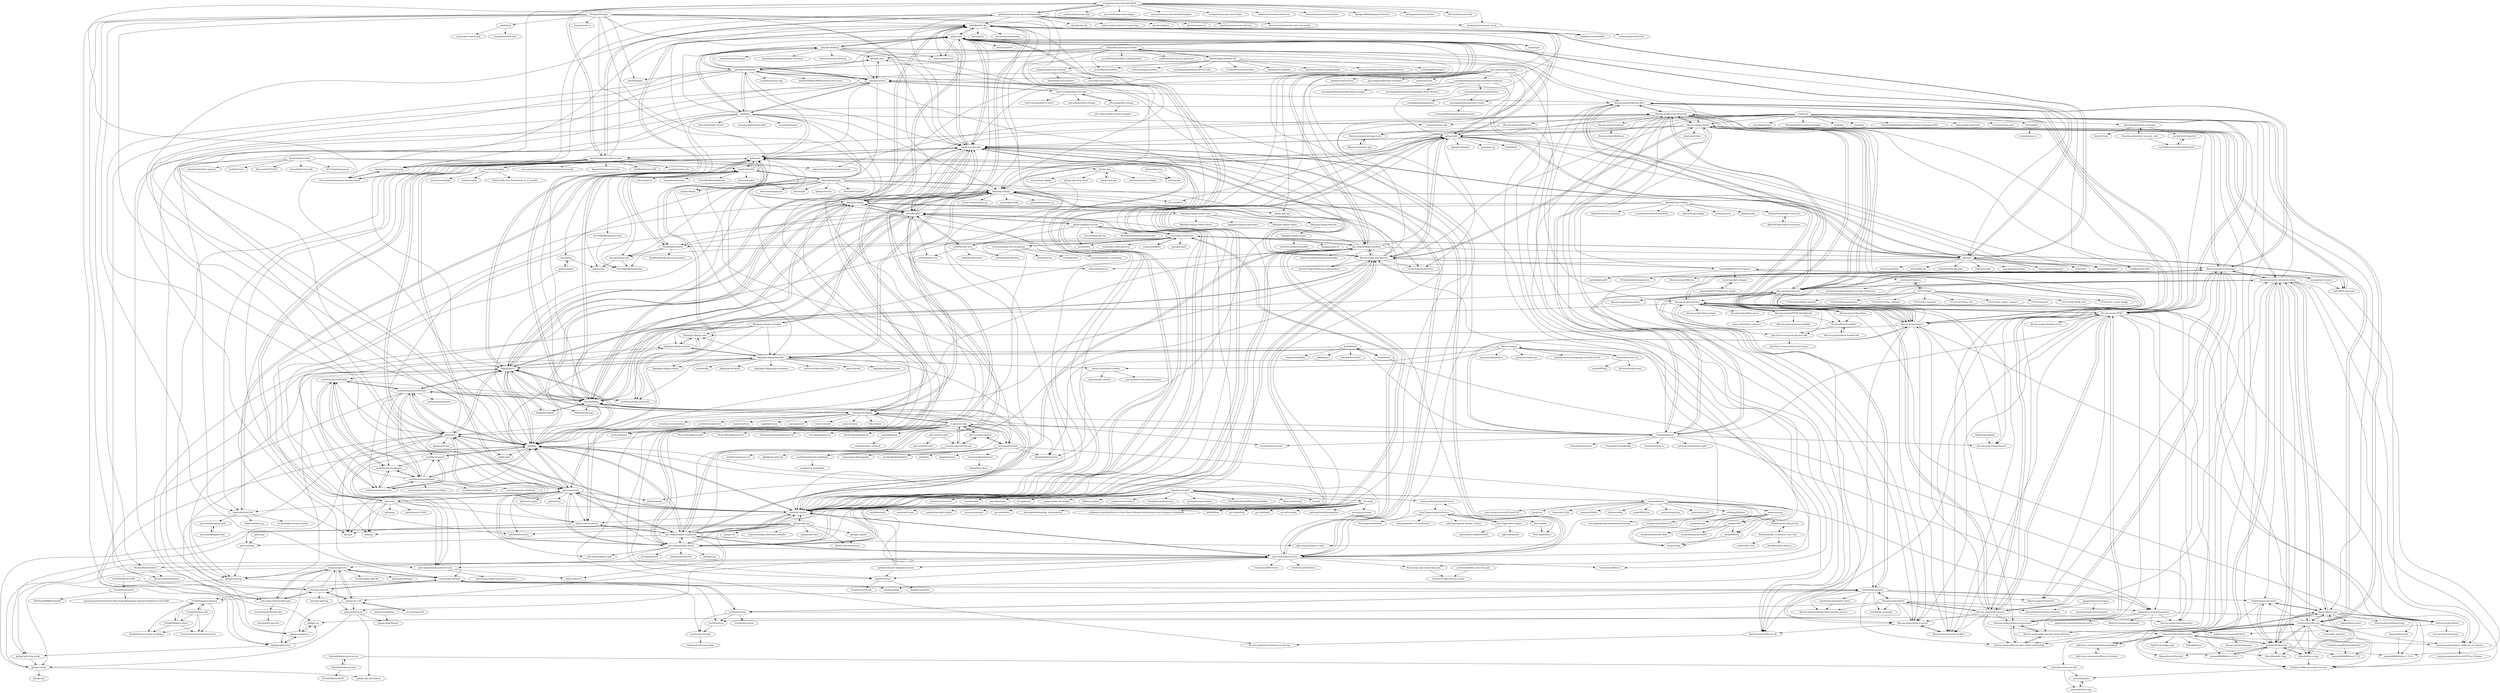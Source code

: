 digraph G {
"moarpepes/awesome-mesh" -> "mwarning/meshnet-lab"
"orbitdb/orbit-db" -> "ipfs/js-ipfs"
"orbitdb/orbit-db" -> "amark/gun" ["e"=1]
"orbitdb/orbit-db" -> "ipfs/awesome-ipfs"
"orbitdb/orbit-db" -> "libp2p/js-libp2p"
"orbitdb/orbit-db" -> "ipfs/go-ipfs"
"orbitdb/orbit-db" -> "ipfs/ipfs"
"orbitdb/orbit-db" -> "orbitdb/orbit"
"orbitdb/orbit-db" -> "berty/berty" ["e"=1]
"orbitdb/orbit-db" -> "libp2p/go-libp2p"
"orbitdb/orbit-db" -> "libp2p/libp2p"
"orbitdb/orbit-db" -> "ipld/ipld"
"orbitdb/orbit-db" -> "beakerbrowser/beaker" ["e"=1]
"orbitdb/orbit-db" -> "ipfs/ipfs-cluster"
"orbitdb/orbit-db" -> "automerge/automerge" ["e"=1]
"orbitdb/orbit-db" -> "ethers-io/ethers.js" ["e"=1]
"ipfs/js-ipfs" -> "orbitdb/orbit-db"
"ipfs/js-ipfs" -> "ipfs/go-ipfs"
"ipfs/js-ipfs" -> "ipfs/ipfs"
"ipfs/js-ipfs" -> "ipfs/awesome-ipfs"
"ipfs/js-ipfs" -> "libp2p/js-libp2p"
"ipfs/js-ipfs" -> "ethereum/web3.js" ["e"=1]
"ipfs/js-ipfs" -> "trufflesuite/truffle" ["e"=1]
"ipfs/js-ipfs" -> "ethers-io/ethers.js" ["e"=1]
"ipfs/js-ipfs" -> "ipfs-shipyard/ipfs-desktop"
"ipfs/js-ipfs" -> "ipfs/ipfs-cluster"
"ipfs/js-ipfs" -> "ipfs/js-ipfs-api" ["e"=1]
"ipfs/js-ipfs" -> "amark/gun" ["e"=1]
"ipfs/js-ipfs" -> "ethereum/EIPs" ["e"=1]
"ipfs/js-ipfs" -> "ipfs/ipfs-desktop"
"ipfs/js-ipfs" -> "ipld/ipld"
"ipfs/ipfs" -> "ipfs/go-ipfs"
"ipfs/ipfs" -> "ipfs/js-ipfs"
"ipfs/ipfs" -> "ethereum/go-ethereum" ["e"=1]
"ipfs/ipfs" -> "HelloZeroNet/ZeroNet" ["e"=1]
"ipfs/ipfs" -> "ipfs/awesome-ipfs"
"ipfs/ipfs" -> "ethereum/wiki" ["e"=1]
"ipfs/ipfs" -> "orbitdb/orbit-db"
"ipfs/ipfs" -> "trufflesuite/truffle" ["e"=1]
"ipfs/ipfs" -> "EOSIO/eos" ["e"=1]
"ipfs/ipfs" -> "libp2p/go-libp2p"
"ipfs/ipfs" -> "hyperledger/fabric" ["e"=1]
"ipfs/ipfs" -> "ethereum/web3.js" ["e"=1]
"ipfs/ipfs" -> "syncthing/syncthing" ["e"=1]
"ipfs/ipfs" -> "ethereum/solidity" ["e"=1]
"ipfs/ipfs" -> "bitcoin/bitcoin" ["e"=1]
"ipfs-shipyard/ipfs-webui" -> "ipfs-shipyard/ipfs-desktop"
"ipfs-shipyard/ipfs-webui" -> "ipfs-shipyard/ipfs-companion"
"ipfs-shipyard/ipfs-webui" -> "ipfs/ipfs-cluster"
"ipfs-shipyard/ipfs-webui" -> "ipfs/community"
"ipfs-shipyard/ipfs-webui" -> "ipfs/ipfs-gui"
"ipfs-shipyard/ipfs-webui" -> "orbitdb/orbit"
"ipfs-shipyard/ipfs-webui" -> "kcoley/gltf2usd" ["e"=1]
"ipfs-shipyard/ipfs-webui" -> "ticketmaster/aurora"
"ipfs-shipyard/ipfs-webui" -> "ipfs-shipyard/peer-pad"
"ipfs-shipyard/ipfs-webui" -> "ipld/specs"
"ipfs-shipyard/ipfs-webui" -> "ipfs/awesome-ipfs"
"ipfs-shipyard/ipfs-webui" -> "ipld/ipld"
"ipfs-shipyard/ipfs-webui" -> "ipfs-search/ipfs-search"
"ipfs-shipyard/ipfs-webui" -> "filecoin-project/go-filecoin"
"ipfs-shipyard/ipfs-webui" -> "ipfs/go-unixfs"
"croqaz/awesome-decentralized" -> "gdamdam/awesome-decentralized-web"
"croqaz/awesome-decentralized" -> "retrohacker/awesome-p2p"
"croqaz/awesome-decentralized" -> "kgryte/awesome-peer-to-peer"
"croqaz/awesome-decentralized" -> "steve-vincent/awesome-decentralized"
"croqaz/awesome-decentralized" -> "danoctavian/awesome-anti-censorship" ["e"=1]
"croqaz/awesome-decentralized" -> "mafintosh/awesome-p2p"
"croqaz/awesome-decentralized" -> "jasonwalsh/awesome-dapps" ["e"=1]
"croqaz/awesome-decentralized" -> "moarpepes/awesome-mesh"
"croqaz/awesome-decentralized" -> "xasos/awesome-decentralized-papers" ["e"=1]
"croqaz/awesome-decentralized" -> "bvolpato/awesome-userscripts" ["e"=1]
"croqaz/awesome-decentralized" -> "bekatom/awesome-ethereum" ["e"=1]
"croqaz/awesome-decentralized" -> "imbaniac/awesome-blockchain" ["e"=1]
"croqaz/awesome-decentralized" -> "AgregoreWeb/agregore-browser" ["e"=1]
"croqaz/awesome-decentralized" -> "johnjago/awesome-ad-free" ["e"=1]
"croqaz/awesome-decentralized" -> "dat-land/awesome-dat" ["e"=1]
"Peergos/Peergos" -> "Peergos/web-ui"
"Peergos/Peergos" -> "MichaelMure/Arbore"
"Peergos/Peergos" -> "ipfs/ipfs-cluster"
"Peergos/Peergos" -> "ipfs/awesome-ipfs"
"Peergos/Peergos" -> "orbitdb/orbit-db"
"Peergos/Peergos" -> "orbitdb/orbit"
"Peergos/Peergos" -> "fazo96/ipfs-boards"
"Peergos/Peergos" -> "ligi/IPFSDroid"
"Peergos/Peergos" -> "sahib/brig"
"Peergos/Peergos" -> "textileio/go-threads"
"Peergos/Peergos" -> "oduwsdl/ipwb" ["e"=1]
"Peergos/Peergos" -> "ipfs-shipyard/gomobile-ipfs"
"Peergos/Peergos" -> "ipfs-search/ipfs-search"
"Peergos/Peergos" -> "BusterLabs/Partyshare"
"Peergos/Peergos" -> "ipld/ipld"
"gdamdam/awesome-decentralized-web" -> "croqaz/awesome-decentralized"
"gdamdam/awesome-decentralized-web" -> "kgryte/awesome-peer-to-peer"
"gdamdam/awesome-decentralized-web" -> "redecentralize/alternative-internet" ["e"=1]
"gdamdam/awesome-decentralized-web" -> "steve-vincent/awesome-decentralized"
"gdamdam/awesome-decentralized-web" -> "danoctavian/awesome-anti-censorship" ["e"=1]
"gdamdam/awesome-decentralized-web" -> "ipfs/awesome-ipfs"
"gdamdam/awesome-decentralized-web" -> "ajvb/awesome-tor" ["e"=1]
"gdamdam/awesome-decentralized-web" -> "retrohacker/awesome-p2p"
"gdamdam/awesome-decentralized-web" -> "orbitdb/orbit-db"
"gdamdam/awesome-decentralized-web" -> "igorbarinov/awesome-bitcoin" ["e"=1]
"gdamdam/awesome-decentralized-web" -> "beakerbrowser/beaker" ["e"=1]
"gdamdam/awesome-decentralized-web" -> "ssbc/patchwork" ["e"=1]
"gdamdam/awesome-decentralized-web" -> "nikitavoloboev/privacy-respecting" ["e"=1]
"gdamdam/awesome-decentralized-web" -> "moarpepes/awesome-mesh"
"gdamdam/awesome-decentralized-web" -> "blockstack/gaia" ["e"=1]
"ipfs/go-ipfs" -> "ipfs/ipfs"
"ipfs/go-ipfs" -> "libp2p/go-libp2p"
"ipfs/go-ipfs" -> "ipfs/js-ipfs"
"ipfs/go-ipfs" -> "ethereum/go-ethereum" ["e"=1]
"ipfs/go-ipfs" -> "ipfs/awesome-ipfs"
"ipfs/go-ipfs" -> "hyperledger/fabric" ["e"=1]
"ipfs/go-ipfs" -> "tendermint/tendermint" ["e"=1]
"ipfs/go-ipfs" -> "btcsuite/btcd" ["e"=1]
"ipfs/go-ipfs" -> "filecoin-project/go-filecoin"
"ipfs/go-ipfs" -> "orbitdb/orbit-db"
"ipfs/go-ipfs" -> "dgraph-io/badger" ["e"=1]
"ipfs/go-ipfs" -> "grpc/grpc-go" ["e"=1]
"ipfs/go-ipfs" -> "boltdb/bolt" ["e"=1]
"ipfs/go-ipfs" -> "ipfs/ipfs-cluster"
"ipfs/go-ipfs" -> "EOSIO/eos" ["e"=1]
"beelant/lotus-bee" -> "moran666666/lotus-1.10.0"
"kgryte/awesome-peer-to-peer" -> "gdamdam/awesome-decentralized-web"
"kgryte/awesome-peer-to-peer" -> "croqaz/awesome-decentralized"
"kgryte/awesome-peer-to-peer" -> "steve-vincent/awesome-decentralized"
"kgryte/awesome-peer-to-peer" -> "redecentralize/alternative-internet" ["e"=1]
"kgryte/awesome-peer-to-peer" -> "ipfs/awesome-ipfs"
"kgryte/awesome-peer-to-peer" -> "moshest/p2p-index"
"kgryte/awesome-peer-to-peer" -> "libp2p/specs"
"kgryte/awesome-peer-to-peer" -> "retrohacker/awesome-p2p"
"kgryte/awesome-peer-to-peer" -> "libp2p/js-libp2p"
"kgryte/awesome-peer-to-peer" -> "orbitdb/orbit"
"kgryte/awesome-peer-to-peer" -> "orbitdb/orbit-db"
"kgryte/awesome-peer-to-peer" -> "zero-equals-false/awesome-programming-books" ["e"=1]
"kgryte/awesome-peer-to-peer" -> "DopplerHQ/awesome-bots" ["e"=1]
"kgryte/awesome-peer-to-peer" -> "Xel/Blockchain-stuff" ["e"=1]
"kgryte/awesome-peer-to-peer" -> "moul/awesome-ssh" ["e"=1]
"libp2p/specs" -> "libp2p/libp2p"
"libp2p/specs" -> "libp2p/go-libp2p"
"libp2p/specs" -> "libp2p/rust-libp2p"
"libp2p/specs" -> "ipfs/specs"
"libp2p/specs" -> "libp2p/js-libp2p"
"libp2p/specs" -> "ipld/ipld"
"libp2p/specs" -> "libp2p/go-libp2p-pubsub"
"libp2p/specs" -> "libp2p/go-libp2p-kad-dht"
"libp2p/specs" -> "multiformats/multiformats"
"libp2p/specs" -> "libp2p/py-libp2p"
"libp2p/specs" -> "filecoin-project/go-filecoin"
"libp2p/specs" -> "ethereum/devp2p" ["e"=1]
"libp2p/specs" -> "ipld/specs"
"libp2p/specs" -> "ipfs/ipfs-cluster"
"libp2p/specs" -> "multiformats/multiaddr"
"libp2p/go-libp2p" -> "ipfs/go-ipfs"
"libp2p/go-libp2p" -> "libp2p/libp2p"
"libp2p/go-libp2p" -> "libp2p/specs"
"libp2p/go-libp2p" -> "libp2p/rust-libp2p"
"libp2p/go-libp2p" -> "btcsuite/btcd" ["e"=1]
"libp2p/go-libp2p" -> "lucas-clemente/quic-go" ["e"=1]
"libp2p/go-libp2p" -> "tendermint/tendermint" ["e"=1]
"libp2p/go-libp2p" -> "libp2p/js-libp2p"
"libp2p/go-libp2p" -> "syndtr/goleveldb" ["e"=1]
"libp2p/go-libp2p" -> "filecoin-project/go-filecoin"
"libp2p/go-libp2p" -> "libp2p/go-libp2p-examples"
"libp2p/go-libp2p" -> "libp2p/go-libp2p-kad-dht"
"libp2p/go-libp2p" -> "ZtesoftCS/go-ethereum-code-analysis" ["e"=1]
"libp2p/go-libp2p" -> "Jeiwan/blockchain_go" ["e"=1]
"libp2p/go-libp2p" -> "ipfs/ipfs"
"qri-io/qri" -> "qri-io/desktop"
"qri-io/qri" -> "qri-io/dataset"
"qri-io/qri" -> "qri-io/frontend"
"qri-io/qri" -> "datatogether/datatogether"
"qri-io/qri" -> "qri-io/jsonschema" ["e"=1]
"qri-io/qri" -> "ipfs/ipfs-cluster"
"qri-io/qri" -> "quiltdata/quilt" ["e"=1]
"qri-io/qri" -> "machawk1/wail" ["e"=1]
"qri-io/qri" -> "agentofuser/ipfs-deploy"
"qri-io/qri" -> "qri-io/community"
"qri-io/qri" -> "qri-io/website"
"qri-io/qri" -> "datatogether/reading_datatogether"
"qri-io/qri" -> "ipfs/go-ds-crdt"
"qri-io/qri" -> "guillaume-chevalier/How-to-Grow-Neat-Software-Architecture-out-of-Jupyter-Notebooks"
"qri-io/qri" -> "d6t/d6tflow" ["e"=1]
"filecoin-project/lotus" -> "filecoin-project/go-filecoin"
"filecoin-project/lotus" -> "filecoin-project/community-china"
"filecoin-project/lotus" -> "filecoin-project/rust-fil-proofs"
"filecoin-project/lotus" -> "filecoin-project/venus"
"filecoin-project/lotus" -> "CoinSummer/filecoin"
"filecoin-project/lotus" -> "filecoin-project/specs"
"filecoin-project/lotus" -> "filecoin-project/FIPs"
"filecoin-project/lotus" -> "filecoin-project/community"
"filecoin-project/lotus" -> "ethersphere/bee" ["e"=1]
"filecoin-project/lotus" -> "shannon-6block/lotus-miner"
"filecoin-project/lotus" -> "ipfs/go-ipfs"
"filecoin-project/lotus" -> "ChainSafe/forest"
"filecoin-project/lotus" -> "libp2p/go-libp2p"
"filecoin-project/lotus" -> "textileio/powergate"
"filecoin-project/lotus" -> "filguard/lotus-ops"
"icidasset/diffuse" -> "download13/ipfstube"
"filecoin-project/venus" -> "filecoin-project/lotus"
"filecoin-project/venus" -> "filecoin-project/rust-fil-proofs"
"filecoin-project/venus" -> "filecoin-project/specs"
"filecoin-project/venus" -> "filecoin-project/specs-actors"
"filecoin-project/venus" -> "filecoin-project/filecoin-docs"
"filecoin-project/venus" -> "filecoin-project/FIPs"
"filecoin-project/venus" -> "filecoin-project/community"
"filecoin-project/venus" -> "filecoin-project/community-china"
"filecoin-project/venus" -> "filecoin-project/venus-docs"
"filecoin-project/venus" -> "ChainSafe/forest"
"filecoin-project/venus" -> "ipfs-force-community/go-fvm-sdk"
"filecoin-project/venus" -> "filecoin-project/cpp-filecoin"
"filecoin-project/venus" -> "filecoin-project/go-fil-markets"
"filecoin-project/venus" -> "filecoin-project/ref-fvm"
"filecoin-project/venus" -> "filguard/lotus-ops"
"zhilepeng/ide-eval-resetter" -> "zhanhb/ide-eval-resetter"
"zhilepeng/ide-eval-resetter" -> "osvax/ide-eval-resetter"
"ipfs-shipyard/gomobile-ipfs" -> "textileio/android-ipfs-lite"
"ipfs-shipyard/gomobile-ipfs" -> "berty/go-orbit-db"
"ipfs-shipyard/gomobile-ipfs" -> "hsanjuan/ipfs-lite"
"ipfs-shipyard/gomobile-ipfs" -> "libp2p/go-libp2p-pubsub"
"ipfs-shipyard/ipfs-desktop" -> "ipfs-shipyard/ipfs-companion"
"ipfs-shipyard/ipfs-desktop" -> "ipfs-shipyard/ipfs-webui"
"ipfs-shipyard/ipfs-desktop" -> "ipfs/awesome-ipfs"
"ipfs-shipyard/ipfs-desktop" -> "ipfs/ipfs-cluster"
"ipfs-shipyard/ipfs-desktop" -> "ipfs/js-ipfs"
"ipfs-shipyard/ipfs-desktop" -> "ipfs/go-ipfs"
"ipfs-shipyard/ipfs-desktop" -> "filecoin-project/go-filecoin"
"ipfs-shipyard/ipfs-desktop" -> "ipfs-search/ipfs-search"
"ipfs-shipyard/ipfs-desktop" -> "ipfs/ipfs"
"ipfs-shipyard/ipfs-desktop" -> "download13/ipfstube"
"ipfs-shipyard/ipfs-desktop" -> "ipld/ipld"
"ipfs-shipyard/ipfs-desktop" -> "orbitdb/orbit-db"
"ipfs-shipyard/ipfs-desktop" -> "orbitdb/orbit"
"ipfs-shipyard/ipfs-desktop" -> "debitCrossBlockchain/renzhengfei" ["e"=1]
"ipfs-shipyard/ipfs-desktop" -> "libp2p/libp2p"
"ipfs/ipfs-desktop" -> "ipfs/ipfs-companion"
"ipfs/ipfs-desktop" -> "ipfs/ipfs-webui"
"ipfs/ipfs-desktop" -> "ipfs/js-ipfs"
"ipfs/ipfs-desktop" -> "ipfs/kubo"
"ipfs/ipfs-desktop" -> "ipfs/awesome-ipfs"
"ipfs/ipfs-desktop" -> "ipfs/go-ipfs"
"ipfs/ipfs-desktop" -> "ipfs/ipfs-cluster"
"ipfs/ipfs-desktop" -> "orbitdb/orbit-db"
"ipfs/ipfs-desktop" -> "filecoin-project/lotus"
"ipfs/ipfs-desktop" -> "ethereum/remix-project" ["e"=1]
"ipfs/ipfs-desktop" -> "OpenZeppelin/openzeppelin-contracts" ["e"=1]
"ipfs/ipfs-desktop" -> "ethereum/remix-desktop" ["e"=1]
"ipfs/ipfs-desktop" -> "ipfs/ipfs-docs"
"ipfs/ipfs-desktop" -> "ipfs/ipfs"
"ipfs/ipfs-desktop" -> "ethers-io/ethers.js" ["e"=1]
"Zondax/filecoin-solidity" -> "filecoin-project/fevm-hardhat-kit"
"Zondax/filecoin-solidity" -> "ipfs-force-community/go-fvm-sdk"
"filecoin-project/ref-fvm" -> "filecoin-project/FIPs"
"filecoin-project/ref-fvm" -> "filecoin-project/fvm-specs"
"filecoin-project/ref-fvm" -> "filecoin-project/bacalhau"
"filecoin-project/ref-fvm" -> "filecoin-project/storetheindex"
"filecoin-project/ref-fvm" -> "ChainSafe/forest"
"filecoin-project/ref-fvm" -> "filecoin-project/fvm-project"
"filecoin-project/ref-fvm" -> "filecoin-project/filecoin-ffi"
"filecoin-project/ref-fvm" -> "filecoin-project/FEVM-Hardhat-Kit"
"filecoin-project/ref-fvm" -> "ipfs-force-community/go-fvm-sdk"
"filecoin-project/ref-fvm" -> "filecoin-project/boost"
"filecoin-project/ref-fvm" -> "application-research/estuary"
"filecoin-project/ref-fvm" -> "ipfs/go-graphsync"
"filecoin-project/ref-fvm" -> "filecoin-project/devgrants"
"filecoin-project/ref-fvm" -> "Zondax/filecoin-solidity"
"filecoin-project/ref-fvm" -> "filecoin-project/community"
"lmatteis/torrent-net" -> "bittorrent/sqltorrent"
"lmatteis/torrent-net" -> "mikeal/IPSQL"
"lmatteis/torrent-net" -> "dennis-tra/pcp"
"ipfs/awesome-ipfs" -> "ipfs/js-ipfs"
"ipfs/awesome-ipfs" -> "orbitdb/orbit-db"
"ipfs/awesome-ipfs" -> "ipfs/go-ipfs"
"ipfs/awesome-ipfs" -> "ipfs/ipfs-cluster"
"ipfs/awesome-ipfs" -> "ipfs-shipyard/ipfs-desktop"
"ipfs/awesome-ipfs" -> "ipfs/ipfs"
"ipfs/awesome-ipfs" -> "orbitdb/orbit"
"ipfs/awesome-ipfs" -> "ipfs/specs"
"ipfs/awesome-ipfs" -> "ipfs-shipyard/ipfs-companion"
"ipfs/awesome-ipfs" -> "ipfs-search/ipfs-search"
"ipfs/awesome-ipfs" -> "ipfs/community"
"ipfs/awesome-ipfs" -> "libp2p/libp2p"
"ipfs/awesome-ipfs" -> "ipld/ipld"
"ipfs/awesome-ipfs" -> "libp2p/js-libp2p"
"ipfs/awesome-ipfs" -> "kgryte/awesome-peer-to-peer"
"dennis-tra/pcp" -> "dennis-tra/nebula-crawler"
"dennis-tra/pcp" -> "lmatteis/torrent-net"
"dennis-tra/pcp" -> "Jacalz/wormhole-gui" ["e"=1]
"dennis-tra/pcp" -> "haltakov/natural-language-youtube-search" ["e"=1]
"dennis-tra/pcp" -> "libp2p/hydra-booster"
"dennis-tra/pcp" -> "hyprspace/hyprspace" ["e"=1]
"dennis-tra/pcp" -> "ipfs/go-bitswap"
"dennis-tra/pcp" -> "Netflix/p2plab"
"dennis-tra/pcp" -> "libp2p/go-libp2p-kad-dht"
"libp2p/libp2p" -> "libp2p/specs"
"libp2p/libp2p" -> "libp2p/js-libp2p"
"libp2p/libp2p" -> "libp2p/go-libp2p"
"libp2p/libp2p" -> "ipld/ipld"
"libp2p/libp2p" -> "libp2p/rust-libp2p"
"libp2p/libp2p" -> "multiformats/multiformats"
"libp2p/libp2p" -> "libp2p/py-libp2p"
"libp2p/libp2p" -> "ipfs/awesome-ipfs"
"libp2p/libp2p" -> "orbitdb/orbit-db"
"libp2p/libp2p" -> "ipfs/specs"
"libp2p/libp2p" -> "orbitdb/orbit"
"libp2p/libp2p" -> "ethereum/devp2p" ["e"=1]
"libp2p/libp2p" -> "ipfs/js-ipfs"
"libp2p/libp2p" -> "ipfs/ipfs-cluster"
"libp2p/libp2p" -> "ipld/specs"
"filecoin-project/community-china" -> "filguard/lotus-ops"
"filecoin-project/community-china" -> "CoinSummer/filecoin"
"filecoin-project/community-china" -> "jackoelv/bellperson"
"filecoin-project/community-china" -> "shannon-6block/lotus-miner"
"filecoin-project/community-china" -> "filecoin-project/lotus"
"filecoin-project/community-china" -> "froghub-io/filecoin-sealer-recover"
"filecoin-project/community-china" -> "6block/lotus-script"
"filecoin-project/community-china" -> "filecoin-project/rust-fil-proofs"
"filecoin-project/community-china" -> "moran666666/lotus-1.10.0"
"filecoin-project/community-china" -> "s0nik42/lotus-farcaster"
"filecoin-project/community-china" -> "waynewyang/analysis-of-filecoin-in-Chinese"
"filecoin-project/community-china" -> "textileio/powergate"
"filecoin-project/community-china" -> "filecoin-project/venus"
"filecoin-project/community-china" -> "minerdao/awesome-aleo"
"filecoin-project/community-china" -> "filecoin-project/community"
"ChainBook/IPFS-For-Chinese" -> "xipfs/IPFS-Internals"
"ChainBook/IPFS-For-Chinese" -> "XChainLab/documentation" ["e"=1]
"ChainBook/IPFS-For-Chinese" -> "miaoski/ipfs-tutorial"
"ChainBook/IPFS-For-Chinese" -> "filecoin-project/go-filecoin"
"ChainBook/IPFS-For-Chinese" -> "liyuechun/ipfs_blogger"
"ChainBook/IPFS-For-Chinese" -> "meitu/go-ethereum"
"ChainBook/IPFS-For-Chinese" -> "sqfasd/dpos-pbft" ["e"=1]
"ChainBook/IPFS-For-Chinese" -> "filecoin-project/rust-fil-proofs"
"libp2p/go-libp2p-examples" -> "libp2p/go-libp2p-core"
"libp2p/go-libp2p-examples" -> "libp2p/go-libp2p"
"libp2p/go-libp2p-examples" -> "libp2p/go-libp2p-pubsub"
"libp2p/go-libp2p-examples" -> "libp2p/go-libp2p-swarm"
"libp2p/go-libp2p-examples" -> "multiformats/go-multiaddr"
"libp2p/go-libp2p-examples" -> "libp2p/go-libp2p-kad-dht"
"ipfs/ipfs-companion" -> "ipfs/ipfs-desktop"
"ipfs/ipfs-companion" -> "ipfs/ipfs-webui"
"ipfs/ipfs-companion" -> "ipfs/ipfs-docs"
"ipfs/ipfs-companion" -> "ipfs/ipfs-cluster"
"ipfs/ipfs-companion" -> "ipld/ipld"
"ipfs/ipfs-companion" -> "ensdomains/ens-app" ["e"=1]
"ipfs/ipfs-companion" -> "ipfs/specs"
"ipfs/ipfs-companion" -> "ipfs-search/ipfs-search"
"ipfs/ipfs-companion" -> "ipfs/kubo"
"ipfs/ipfs-companion" -> "ipfs/js-ipfs"
"ipfs/ipfs-companion" -> "ipfs/in-web-browsers"
"ipfs/ipfs-companion" -> "ipfs/awesome-ipfs"
"ipfs/ipfs-companion" -> "ipfs/community"
"ipfs/ipfs-companion" -> "oduwsdl/ipwb" ["e"=1]
"ipfs/ipfs-companion" -> "MyEtherWallet/MEWconnect-web-client" ["e"=1]
"aergoio/aergo" -> "aergoio/heraj"
"aergoio/aergo" -> "aergoio/SMT"
"aergoio/aergo" -> "aergoio/ship"
"aergoio/aergo" -> "aergoio/athena-ide-atom"
"aergoio/aergo" -> "aergoio/herajs"
"tomeshnet/ipfs-live-streaming" -> "victorb/resort"
"tomeshnet/ipfs-live-streaming" -> "download13/ipfstube"
"tomeshnet/ipfs-live-streaming" -> "leanthebean/ipfs_streaming"
"tomeshnet/ipfs-live-streaming" -> "Siderus/Orion"
"ipfs-shipyard/ipfs-companion" -> "ipfs-shipyard/ipfs-desktop"
"ipfs-shipyard/ipfs-companion" -> "ipfs-shipyard/ipfs-webui"
"ipfs-shipyard/ipfs-companion" -> "ipfs/ipfs-cluster"
"ipfs-shipyard/ipfs-companion" -> "ipfs/in-web-browsers"
"ipfs-shipyard/ipfs-companion" -> "ipld/ipld"
"ipfs-shipyard/ipfs-companion" -> "ipfs/awesome-ipfs"
"ipfs-shipyard/ipfs-companion" -> "ipfs-search/ipfs-search"
"ipfs-shipyard/ipfs-companion" -> "ipfs/community"
"ipfs-shipyard/ipfs-companion" -> "ipfs/js-ipfs"
"ipfs-shipyard/ipfs-companion" -> "filecoin-project/go-filecoin"
"ipfs-shipyard/ipfs-companion" -> "ipfs/roadmap"
"ipfs-shipyard/ipfs-companion" -> "ipfs-shipyard/npm-on-ipfs"
"ipfs-shipyard/ipfs-companion" -> "ipfs/specs"
"ipfs-shipyard/ipfs-companion" -> "ipfs/js-ipfsd-ctl"
"ipfs-shipyard/ipfs-companion" -> "ipfs/go-ipfs"
"libp2p/js-libp2p" -> "libp2p/libp2p"
"libp2p/js-libp2p" -> "ipfs/js-ipfs"
"libp2p/js-libp2p" -> "libp2p/specs"
"libp2p/js-libp2p" -> "orbitdb/orbit-db"
"libp2p/js-libp2p" -> "libp2p/go-libp2p"
"libp2p/js-libp2p" -> "libp2p/rust-libp2p"
"libp2p/js-libp2p" -> "libp2p/js-libp2p-webrtc-star"
"libp2p/js-libp2p" -> "ipld/ipld"
"libp2p/js-libp2p" -> "ipfs/awesome-ipfs"
"libp2p/js-libp2p" -> "ipfs-shipyard/ipfs-pubsub-room"
"libp2p/js-libp2p" -> "ipfs/ipfs-cluster"
"libp2p/js-libp2p" -> "orbitdb/orbit"
"libp2p/js-libp2p" -> "ipfs/specs"
"libp2p/js-libp2p" -> "libp2p/js-libp2p-kad-dht"
"libp2p/js-libp2p" -> "ipfs/js-ipfs-api" ["e"=1]
"filecoin-project/go-filecoin" -> "filecoin-project/lotus"
"filecoin-project/go-filecoin" -> "filecoin-project/specs"
"filecoin-project/go-filecoin" -> "libp2p/go-libp2p"
"filecoin-project/go-filecoin" -> "ipfs/go-ipfs"
"filecoin-project/go-filecoin" -> "filecoin-project/rust-fil-proofs"
"filecoin-project/go-filecoin" -> "ipfs/ipfs-cluster"
"filecoin-project/go-filecoin" -> "libp2p/specs"
"filecoin-project/go-filecoin" -> "ipld/ipld"
"filecoin-project/go-filecoin" -> "tendermint/tendermint" ["e"=1]
"filecoin-project/go-filecoin" -> "ipfs-shipyard/ipfs-desktop"
"filecoin-project/go-filecoin" -> "ChainBook/IPFS-For-Chinese"
"filecoin-project/go-filecoin" -> "filecoin-project/community"
"filecoin-project/go-filecoin" -> "ipfs/awesome-ipfs"
"filecoin-project/go-filecoin" -> "ipfs-shipyard/ipfs-webui"
"filecoin-project/go-filecoin" -> "ZtesoftCS/go-ethereum-code-analysis" ["e"=1]
"ipfs-search/ipfs-search" -> "ipfs/ipfs-cluster"
"ipfs-search/ipfs-search" -> "ipfs/specs"
"ipfs-search/ipfs-search" -> "ligi/IPFSDroid"
"ipfs-search/ipfs-search" -> "download13/ipfstube"
"ipfs-search/ipfs-search" -> "ipfs/awesome-ipfs"
"ipfs-search/ipfs-search" -> "ipfs-shipyard/ipfs-companion"
"ipfs-search/ipfs-search" -> "hsanjuan/ipfs-lite"
"ipfs-search/ipfs-search" -> "ConsenSys/IPFS-Store"
"ipfs-search/ipfs-search" -> "Kubuxu/go-ipfs-swarm-key-gen"
"ipfs-search/ipfs-search" -> "ipfs-shipyard/ipfs-pubsub-room"
"ipfs-search/ipfs-search" -> "ConsenSys/Mahuta"
"ipfs-search/ipfs-search" -> "ipld/ipld"
"ipfs-search/ipfs-search" -> "ipfs/distributed-wikipedia-mirror"
"ipfs-search/ipfs-search" -> "FileNation/FileNation"
"ipfs-search/ipfs-search" -> "MichaelMure/Arbore"
"ipfs/specs" -> "libp2p/specs"
"ipfs/specs" -> "ipfs/community"
"ipfs/specs" -> "ipfs/ipfs-cluster"
"ipfs/specs" -> "ipfs/pm"
"ipfs/specs" -> "ipld/ipld"
"ipfs/specs" -> "ipld/specs"
"ipfs/specs" -> "ipfs-search/ipfs-search"
"ipfs/specs" -> "ipfs/py-ipfs"
"ipfs/specs" -> "ipfs/awesome-ipfs"
"ipfs/specs" -> "ipfs/go-bitswap"
"ipfs/specs" -> "ipfs/notes"
"ipfs/specs" -> "ipfs/faq"
"ipfs/specs" -> "haadcode/orbit-db"
"ipfs/specs" -> "libp2p/libp2p"
"ipfs/specs" -> "haadcode/orbit"
"libp2p/rust-libp2p" -> "rs-ipfs/rust-ipfs"
"libp2p/rust-libp2p" -> "libp2p/specs"
"libp2p/rust-libp2p" -> "crossbeam-rs/crossbeam" ["e"=1]
"libp2p/rust-libp2p" -> "paritytech/substrate" ["e"=1]
"libp2p/rust-libp2p" -> "libp2p/go-libp2p"
"libp2p/rust-libp2p" -> "hyperium/tonic" ["e"=1]
"libp2p/rust-libp2p" -> "sigp/lighthouse" ["e"=1]
"libp2p/rust-libp2p" -> "libp2p/libp2p"
"libp2p/rust-libp2p" -> "spacejam/sled" ["e"=1]
"libp2p/rust-libp2p" -> "tokio-rs/mio" ["e"=1]
"libp2p/rust-libp2p" -> "quinn-rs/quinn" ["e"=1]
"libp2p/rust-libp2p" -> "libp2p/js-libp2p"
"libp2p/rust-libp2p" -> "tomusdrw/rust-web3" ["e"=1]
"libp2p/rust-libp2p" -> "tower-rs/tower" ["e"=1]
"libp2p/rust-libp2p" -> "rayon-rs/rayon" ["e"=1]
"multiformats/multiformats" -> "ipld/ipld"
"multiformats/multiformats" -> "multiformats/multiaddr"
"multiformats/multiformats" -> "multiformats/multicodec"
"multiformats/multiformats" -> "ipld/specs"
"multiformats/multiformats" -> "multiformats/multihash"
"multiformats/multiformats" -> "ipld/go-ipld-prime"
"multiformats/multiformats" -> "libp2p/libp2p"
"multiformats/multiformats" -> "libp2p/specs"
"multiformats/multiformats" -> "multiformats/multibase"
"multiformats/multiformats" -> "multiformats/go-multiaddr"
"multiformats/multiformats" -> "multiformats/website"
"xipfs/IPFS-Internals" -> "ChainBook/IPFS-For-Chinese"
"xipfs/IPFS-Internals" -> "waynewyang/analysis-of-filecoin-in-Chinese"
"xipfs/IPFS-Internals" -> "download13/ipfstube"
"lmatteis/peer-tweet" -> "feross/bittorrent-dht" ["e"=1]
"lmatteis/peer-tweet" -> "chr15m/gitnonymous"
"lmatteis/peer-tweet" -> "diasdavid/webrtc-explorer" ["e"=1]
"lmatteis/peer-tweet" -> "haadcode/orbit-db"
"lmatteis/peer-tweet" -> "haadcode/orbit"
"lmatteis/peer-tweet" -> "buckket/twtxt" ["e"=1]
"lmatteis/peer-tweet" -> "Mononofu/P2P-DNS"
"lmatteis/peer-tweet" -> "ipfs/go-libp2p"
"ipfs/go-datastore" -> "ipfs/go-unixfs"
"ipfs/go-datastore" -> "ipfs/go-ipld-format"
"ipfs/go-datastore" -> "ipfs/go-ipfs-blockstore"
"ipfs-shipyard/ipfs-deploy" -> "aquiladev/ipfs-action"
"ipfs-shipyard/ipfs-deploy" -> "ipfs-shipyard/dnslink-cloudflare"
"ipfs-shipyard/ipfs-deploy" -> "ipfs-shipyard/npm-on-ipfs"
"ipfs-shipyard/ipfs-deploy" -> "meehow/2read"
"ipfs-shipyard/ipfs-deploy" -> "ipfs-shipyard/ipfs-pubsub-room"
"ipfs-shipyard/ipfs-deploy" -> "ipfs-search/ipfs-search"
"ipfs-shipyard/ipfs-deploy" -> "ipfs/ipfs-webui"
"ipfs-shipyard/ipfs-deploy" -> "unstoppabledomains/decentralized-websites"
"ipfs-shipyard/ipfs-deploy" -> "ipfs/awesome-ipfs"
"ipfs-shipyard/ipfs-deploy" -> "ConsenSys/Mahuta"
"ipfs-shipyard/ipfs-deploy" -> "ipfs/in-web-browsers"
"ipfs-shipyard/ipfs-deploy" -> "ipfs/ipfs-cluster"
"justicenode/files_external_ipfs" -> "ahester57/ipfs-private-swarm"
"whyrusleeping/ipfs-key" -> "whyrusleeping/ipns-pub"
"dennis-tra/nebula-crawler" -> "libp2p/hydra-booster"
"dennis-tra/nebula-crawler" -> "wiberlin/ipfs-crawler"
"dennis-tra/nebula-crawler" -> "protocol/network-measurements"
"ipfs-rust/ipfs-embed" -> "rs-ipfs/rust-ipfs"
"ipfs-rust/ipfs-embed" -> "n0-computer/iroh"
"ipfs-rust/ipfs-embed" -> "ferristseng/rust-ipfs-api"
"ipfs/ipfs-cluster" -> "ipld/ipld"
"ipfs/ipfs-cluster" -> "ipfs/specs"
"ipfs/ipfs-cluster" -> "ipfs-shipyard/ipfs-companion"
"ipfs/ipfs-cluster" -> "ipfs/awesome-ipfs"
"ipfs/ipfs-cluster" -> "ipfs-shipyard/ipfs-webui"
"ipfs/ipfs-cluster" -> "ipfs-search/ipfs-search"
"ipfs/ipfs-cluster" -> "filecoin-project/go-filecoin"
"ipfs/ipfs-cluster" -> "ipfs/go-ipfs"
"ipfs/ipfs-cluster" -> "ipfs-shipyard/ipfs-desktop"
"ipfs/ipfs-cluster" -> "ipfs/go-ipfs-api"
"ipfs/ipfs-cluster" -> "libp2p/specs"
"ipfs/ipfs-cluster" -> "ipfs/js-ipfs"
"ipfs/ipfs-cluster" -> "ipfs/community"
"ipfs/ipfs-cluster" -> "ipfs/in-web-browsers"
"ipfs/ipfs-cluster" -> "ipld/specs"
"multiformats/multihash" -> "multiformats/multicodec"
"multiformats/multihash" -> "multiformats/multibase"
"multiformats/multihash" -> "multiformats/multiaddr"
"multiformats/multihash" -> "multiformats/go-multihash"
"multiformats/multihash" -> "multiformats/multiformats"
"multiformats/multihash" -> "ipld/ipld"
"multiformats/multihash" -> "multiformats/cid"
"multiformats/multihash" -> "multiformats/js-multihash"
"multiformats/multihash" -> "libp2p/specs"
"multiformats/multihash" -> "ipfs/community"
"multiformats/multihash" -> "saurfang/ipfs-multihash-on-solidity"
"ipfs/kubo" -> "ipfs/ipfs-webui"
"ipfs/kubo" -> "ipfs-cluster/ipfs-cluster"
"ipfs/kubo" -> "ipfs/ipfs-desktop"
"ipfs/kubo" -> "libp2p/go-libp2p"
"ipfs/kubo" -> "n0-computer/iroh"
"ipfs/kubo" -> "ipfs/ipfs-companion"
"ipfs/kubo" -> "ipfs/specs"
"ipfs/kubo" -> "berty/go-orbit-db"
"ipfs/kubo" -> "ipld/ipld"
"ipfs/kubo" -> "ipfs/js-ipfs"
"ipfs/kubo" -> "mrusme/superhighway84" ["e"=1]
"ipfs/kubo" -> "libp2p/go-libp2p-kad-dht"
"ipfs/kubo" -> "evmos/ethermint" ["e"=1]
"ipfs/kubo" -> "cosmos/cosmos-sdk" ["e"=1]
"ipfs/kubo" -> "libp2p/libp2p"
"diasdavid/ipscend" -> "VictorBjelkholm/ipfsbin"
"diasdavid/ipscend" -> "ipfs/station"
"multiformats/cid" -> "multiformats/multibase"
"multiformats/cid" -> "multiformats/multicodec"
"multiformats/cid" -> "ipld/ipld"
"multiformats/multiaddr" -> "multiformats/multibase"
"multiformats/multiaddr" -> "multiformats/multicodec"
"multiformats/multiaddr" -> "multiformats/multihash"
"multiformats/multiaddr" -> "multiformats/go-multiaddr"
"multiformats/multiaddr" -> "multiformats/multiformats"
"multiformats/multicodec" -> "multiformats/multibase"
"multiformats/multicodec" -> "multiformats/multihash"
"multiformats/multicodec" -> "multiformats/multiaddr"
"multiformats/multicodec" -> "multiformats/cid"
"ipfs/notes" -> "ipfs/community"
"ipfs/notes" -> "ipfs/apps"
"ipfs/notes" -> "ipfs/pm"
"ipfs/notes" -> "ipfs/faq"
"ipfs/notes" -> "haadcode/orbit-db"
"ipfs/notes" -> "ipfs/specs"
"ipfs/notes" -> "ipfs/in-web-browsers"
"ipfs/notes" -> "ipfs/research-CRDT" ["e"=1]
"ipfs/notes" -> "ipfs/ipfs-cluster"
"filecoin-project/rust-fil-proofs" -> "filecoin-project/specs-actors"
"filecoin-project/rust-fil-proofs" -> "filecoin-project/specs"
"filecoin-project/rust-fil-proofs" -> "filecoin-project/filecoin-ffi"
"filecoin-project/rust-fil-proofs" -> "filecoin-project/rust-filecoin-proofs-api"
"filecoin-project/rust-fil-proofs" -> "filecoin-project/go-fil-markets"
"filecoin-project/rust-fil-proofs" -> "filecoin-project/cpp-filecoin"
"filecoin-project/rust-fil-proofs" -> "filecoin-project/neptune"
"filecoin-project/rust-fil-proofs" -> "filecoin-project/lotus"
"filecoin-project/rust-fil-proofs" -> "CoinSummer/filecoin"
"filecoin-project/rust-fil-proofs" -> "filecoin-project/rust-gpu-tools"
"filecoin-project/rust-fil-proofs" -> "jackoelv/bellperson"
"filecoin-project/rust-fil-proofs" -> "filecoin-project/FIPs"
"filecoin-project/rust-fil-proofs" -> "filecoin-project/filecoin-docs"
"filecoin-project/rust-fil-proofs" -> "filecoin-project/venus"
"filecoin-project/rust-fil-proofs" -> "filecoin-project/bellperson"
"ipfs-force-community/go-fvm-sdk" -> "ipfs-force-community/venus-cluster"
"waynewyang/analysis-of-filecoin-in-Chinese" -> "waynewyang/analysis-of-IPFS-in-Chinese"
"ipfs/public-gateway-checker" -> "ipfs/ipfs-cluster"
"ipfs/public-gateway-checker" -> "ipfs/ipfs-companion"
"ipfs/public-gateway-checker" -> "ja-netfilter/ja-netfilter" ["e"=1]
"ipfs/public-gateway-checker" -> "libin9iOak/ja-netfilter-all"
"ipfs/public-gateway-checker" -> "ipfs-shipyard/ipfs-webui"
"ipfs/public-gateway-checker" -> "ipfs/ipfs-webui"
"ipfs/public-gateway-checker" -> "ipfs-search/ipfs-search"
"ipfs/public-gateway-checker" -> "ipfs/ipfs-docs"
"ipfs/public-gateway-checker" -> "ja-netfilter/ja-netfilter-sample-plugin" ["e"=1]
"ipfs/public-gateway-checker" -> "malaohu/reset-navicat-premium" ["e"=1]
"storj/storj" -> "storj/uplink"
"storj/storj" -> "ReneSmeekes/storj_earnings"
"storj/storj" -> "filecoin-project/go-filecoin"
"storj/storj" -> "storj/docs"
"storj/storj" -> "filecoin-project/lotus"
"storj/storj" -> "storj/drpc" ["e"=1]
"storj/storj" -> "CyberPunkMetalHead/Binance-News-Sentiment-Bot" ["e"=1]
"storj/storj" -> "ipfs/go-ipfs"
"storj/storj" -> "algorand/go-algorand" ["e"=1]
"storj/storj" -> "storj/awesome-storj"
"storj/storj" -> "cosmos/cosmos-sdk" ["e"=1]
"storj/storj" -> "juicedata/juicefs" ["e"=1]
"storj/storj" -> "ipfs/awesome-ipfs"
"storj/storj" -> "ipfs/ipfs-cluster"
"storj/storj" -> "thetatoken/theta-protocol-ledger" ["e"=1]
"ipfs/roadmap" -> "ipfs/go-bitswap"
"unstoppabledomains/resolution" -> "unstoppabledomains/dot-crypto"
"unstoppabledomains/resolution" -> "unstoppabledomains/uns"
"ipfs-rust/rust-ipfs" -> "ipfs-rust/rust-ipld"
"ipfs-rust/rust-ipfs" -> "ferristseng/rust-ipfs-api"
"filecoin-project/specs" -> "filecoin-project/specs-actors"
"filecoin-project/specs" -> "filecoin-project/filecoin-docs"
"filecoin-project/specs" -> "filecoin-project/rust-fil-proofs"
"filecoin-project/specs" -> "filecoin-project/community"
"filecoin-project/specs" -> "filecoin-project/FIPs"
"filecoin-project/specs" -> "filecoin-project/lotus"
"filecoin-project/specs" -> "filecoin-project/go-filecoin"
"filecoin-project/specs" -> "filecoin-project/venus"
"filecoin-project/specs" -> "filecoin-project/go-fil-markets"
"filecoin-project/specs" -> "filecoin-project/filecoin-ffi"
"filecoin-project/specs" -> "filecoin-project/notary-governance"
"filecoin-project/specs" -> "ChainSafe/forest"
"filecoin-project/specs" -> "filecoin-project/community-china"
"filecoin-project/specs" -> "libp2p/go-libp2p-core"
"filecoin-project/specs" -> "waynewyang/analysis-of-filecoin-in-Chinese"
"libp2p/py-libp2p" -> "libp2p/specs"
"libp2p/py-libp2p" -> "libp2p/libp2p"
"textileio/go-threads" -> "textileio/textile"
"textileio/go-threads" -> "hsanjuan/ipfs-lite"
"textileio/go-threads" -> "berty/go-orbit-db"
"textileio/go-threads" -> "textileio/powergate"
"textileio/go-threads" -> "textileio/js-threads"
"textileio/go-threads" -> "textileio/docs"
"textileio/go-threads" -> "FleekHQ/space-daemon"
"filecoin-project/devgrants" -> "filecoin-project/go-fil-markets"
"filecoin-project/devgrants" -> "filecoin-project/filecoin-docs"
"filecoin-project/devgrants" -> "filecoin-project/FIPs"
"filecoin-project/devgrants" -> "filecoin-project/community"
"filecoin-project/devgrants" -> "filecoin-project/ref-fvm"
"filecoin-project/devgrants" -> "filecoin-project/filecoin-plus-client-onboarding"
"filecoin-project/devgrants" -> "filecoin-project/slate"
"filecoin-project/devgrants" -> "filecoin-project/rust-fil-proofs"
"filecoin-project/devgrants" -> "filecoin-project/specs"
"filecoin-project/devgrants" -> "shannon-6block/lotus-miner"
"filecoin-project/devgrants" -> "filecoin-project/notary-governance"
"filecoin-project/devgrants" -> "filecoin-project/specs-actors"
"filecoin-project/devgrants" -> "filecoin-project/community-china"
"n0-computer/iroh" -> "ipfs-rust/ipfs-embed"
"n0-computer/iroh" -> "rs-ipfs/rust-ipfs"
"n0-computer/iroh" -> "ipfs/helia"
"n0-computer/iroh" -> "libp2p/hydra-booster"
"n0-computer/iroh" -> "application-research/estuary"
"n0-computer/iroh" -> "multiformats/rust-multihash"
"n0-computer/iroh" -> "bluealloy/revm" ["e"=1]
"n0-computer/iroh" -> "testground/testground"
"n0-computer/iroh" -> "libp2p/rust-libp2p"
"n0-computer/iroh" -> "ingonyama-zk/ingopedia" ["e"=1]
"n0-computer/iroh" -> "Jon-Becker/heimdall-rs" ["e"=1]
"nftstorage/nft.storage" -> "web3-storage/web3.storage"
"nftstorage/nft.storage" -> "ipfs-shipyard/nft-school-examples" ["e"=1]
"anclrii/Storj-Exporter" -> "anclrii/Storj-Exporter-dashboard"
"ipfs/community" -> "ipfs/pm"
"ipfs/community" -> "ipfs/team-mgmt"
"ipfs/community" -> "ipfs/specs"
"ipfs/community" -> "ipfs/notes"
"ipfs/community" -> "ipld/ipld"
"ipfs/community" -> "ipfs/in-web-browsers"
"ipfs/community" -> "ipfs/devgrants"
"ipfs/community" -> "ipfs/awesome-ipfs"
"ipfs/community" -> "ipfs-shipyard/ipfs-webui"
"ipfs/community" -> "ipfs/ipfs-cluster"
"ipfs/community" -> "ipfs-shipyard/ipfs-companion"
"ipfs/community" -> "ipfs/infrastructure"
"ipfs/community" -> "ipfs/website"
"ipfs/community" -> "filecoin-project/community"
"ipfs/community" -> "ipfs/faq"
"sahib/brig" -> "SomajitDey/ipfs-chat"
"sahib/brig" -> "cryptix/git-remote-ipfs" ["e"=1]
"ipld/ipld" -> "multiformats/multiformats"
"ipld/ipld" -> "ipld/specs"
"ipld/ipld" -> "libp2p/libp2p"
"ipld/ipld" -> "ipfs/ipfs-cluster"
"ipld/ipld" -> "multiformats/cid"
"ipld/ipld" -> "libp2p/specs"
"ipld/ipld" -> "ipfs/specs"
"ipld/ipld" -> "multiformats/multihash"
"ipld/ipld" -> "ipfs-shipyard/ipfs-companion"
"ipld/ipld" -> "libp2p/js-libp2p"
"ipld/ipld" -> "ipld/js-ipld"
"ipld/ipld" -> "ipfs/community"
"ipld/ipld" -> "multiformats/multicodec"
"ipld/ipld" -> "ipfs/roadmap"
"ipld/ipld" -> "ipld/go-ipld-prime"
"ipfs/ipfs-docs" -> "ipfs/ipfs-companion"
"ipfs/ipfs-docs" -> "ipfs/ipfs-webui"
"ipfs/ipfs-docs" -> "filecoin-project/filecoin-docs"
"Backblaze/B2_Command_Line_Tool" -> "Backblaze/b2-sdk-python"
"Backblaze/B2_Command_Line_Tool" -> "sondree/b2_fuse"
"Backblaze/B2_Command_Line_Tool" -> "Backblaze/b2-sdk-java"
"unstoppabledomains/dot-crypto" -> "unstoppabledomains/resolution-java"
"web3-storage/web3.storage" -> "nftstorage/nft.storage"
"web3-storage/web3.storage" -> "ipfs-shipyard/nft.storage"
"web3-storage/web3.storage" -> "ipfs/ipfs-webui"
"web3-storage/web3.storage" -> "filecoin-project/filecoin-docs"
"web3-storage/web3.storage" -> "web3-storage/add-to-web3"
"web3-storage/web3.storage" -> "ipfs/ipfs-docs"
"ChainSafe/forest" -> "filecoin-project/ref-fvm"
"ChainSafe/forest" -> "filecoin-project/rust-fil-proofs"
"ChainSafe/forest" -> "filecoin-project/cpp-filecoin"
"ChainSafe/forest" -> "application-research/estuary"
"ChainSafe/forest" -> "ChainSafe/gossamer" ["e"=1]
"ChainSafe/forest" -> "ChainSafe/ChainBridge" ["e"=1]
"ChainSafe/forest" -> "filecoin-project/specs"
"ChainSafe/forest" -> "rs-ipfs/rust-ipfs"
"ChainSafe/forest" -> "ChainSafe/mina-rs" ["e"=1]
"ChainSafe/forest" -> "libp2p/rust-libp2p"
"ChainSafe/forest" -> "filecoin-project/venus"
"ChainSafe/forest" -> "paritytech/substrate-subxt" ["e"=1]
"ChainSafe/forest" -> "filecoin-project/FIPs"
"ChainSafe/forest" -> "tomusdrw/rust-web3" ["e"=1]
"ChainSafe/forest" -> "filecoin-project/lotus"
"ipfs/ipfs-webui" -> "ipfs/ipfs-companion"
"ipfs/ipfs-webui" -> "ipfs/ipfs-desktop"
"ipfs/ipfs-webui" -> "ipfs/ipfs-docs"
"ipfs/ipfs-webui" -> "web3-storage/web3.storage"
"ipfs/ipfs-webui" -> "ipfs/kubo"
"ipfs/ipfs-webui" -> "ipfs/in-web-browsers"
"ipfs/ipfs-webui" -> "ipfs/devgrants"
"ipfs/ipfs-webui" -> "ipfs-shipyard/gomobile-ipfs"
"ipfs/ipfs-webui" -> "ipfs/community"
"ipfs/ipfs-webui" -> "filecoin-project/ref-fvm"
"ipfs/ipfs-webui" -> "ipfs/specs"
"filecoin-project/community" -> "filecoin-project/FIPs"
"filecoin-project/community" -> "filecoin-project/specs"
"filecoin-project/community" -> "filecoin-project/filecoin-docs"
"filecoin-project/community" -> "filecoin-project/notary-governance"
"filecoin-project/community" -> "filecoin-project/specs-actors"
"filecoin-project/community" -> "filecoin-project/filecoin-plus-large-datasets"
"filecoin-project/community" -> "filecoin-project/devgrants"
"filecoin-project/community" -> "filecoin-project/lotus"
"filecoin-project/community" -> "filecoin-project/rust-fil-proofs"
"filecoin-project/community" -> "filecoin-project/venus"
"filecoin-project/community" -> "filecoin-project/ref-fvm"
"filecoin-project/community" -> "filecoin-project/filecoin"
"filecoin-project/community" -> "filecoin-project/community-china"
"filecoin-project/community" -> "filecoin-project/filecoin-plus-client-onboarding"
"filecoin-project/community" -> "filecoin-project/slingshot"
"ferristseng/rust-ipfs-api" -> "gkbrk/rust-ipfs-api"
"ferristseng/rust-ipfs-api" -> "rs-ipfs/rust-ipfs"
"ferristseng/rust-ipfs-api" -> "multiformats/rust-multihash"
"ferristseng/rust-ipfs-api" -> "ipfs-rust/ipfs-embed"
"ferristseng/rust-ipfs-api" -> "multiformats/rust-cid"
"filecoin-project/filecoin-plus-client-onboarding" -> "filecoin-project/notary-governance"
"filecoin-project/filecoin-plus-client-onboarding" -> "filecoin-project/filecoin-plus-large-datasets"
"filecoin-project/notary-governance" -> "filecoin-project/filecoin-plus-client-onboarding"
"filecoin-project/notary-governance" -> "filecoin-project/filecoin-plus-large-datasets"
"filecoin-project/notary-governance" -> "filecoin-project/FIPs"
"drand/tlock" -> "drand/drand"
"drand/tlock" -> "filecoin-project/storetheindex"
"rs-ipfs/rust-ipfs" -> "ferristseng/rust-ipfs-api"
"rs-ipfs/rust-ipfs" -> "ipfs-rust/ipfs-embed"
"rs-ipfs/rust-ipfs" -> "libp2p/rust-libp2p"
"rs-ipfs/rust-ipfs" -> "n0-computer/iroh"
"rs-ipfs/rust-ipfs" -> "ChainSafe/forest"
"rs-ipfs/rust-ipfs" -> "Ghost-Drive/ghost-node"
"rs-ipfs/rust-ipfs" -> "Ghost-Drive/flysystem-ts"
"rs-ipfs/rust-ipfs" -> "informalsystems/tendermint-rs" ["e"=1]
"rs-ipfs/rust-ipfs" -> "multiformats/rust-multihash"
"rs-ipfs/rust-ipfs" -> "quinn-rs/quinn" ["e"=1]
"rs-ipfs/rust-ipfs" -> "textileio/go-threads"
"rs-ipfs/rust-ipfs" -> "rust-blockchain/evm" ["e"=1]
"rs-ipfs/rust-ipfs" -> "maidsafe/qp2p"
"rs-ipfs/rust-ipfs" -> "RustCrypto/signatures" ["e"=1]
"rs-ipfs/rust-ipfs" -> "ipld/specs"
"ligi/IPFSDroid" -> "ligi/ipfs-api-kotlin"
"ligi/IPFSDroid" -> "hazae41/sweet-ipfs"
"Kubuxu/go-ipfs-swarm-key-gen" -> "ahester57/ipfs-private-swarm"
"filecoin-project/FIPs" -> "filecoin-project/notary-governance"
"filecoin-project/FIPs" -> "filecoin-project/specs-actors"
"filecoin-project/FIPs" -> "filecoin-project/ref-fvm"
"filecoin-project/FIPs" -> "filecoin-project/community"
"filecoin-project/FIPs" -> "filecoin-project/go-fil-markets"
"filecoin-project/FIPs" -> "filecoin-project/filecoin-docs"
"filecoin-project/FIPs" -> "filecoin-project/specs"
"filecoin-project/FIPs" -> "filecoin-project/filecoin-plus-large-datasets"
"filecoin-project/FIPs" -> "filecoin-project/filecoin-ffi"
"filecoin-project/FIPs" -> "filecoin-project/filecoin-plus-client-onboarding"
"filecoin-project/FIPs" -> "filecoin-project/rust-fil-proofs"
"filecoin-project/FIPs" -> "filecoin-project/devgrants"
"filecoin-project/FIPs" -> "filecoin-project/slingshot"
"filecoin-project/FIPs" -> "filecoin-project/boost"
"filecoin-project/FIPs" -> "filecoin-project/builtin-actors"
"ipfs-shipyard/ipfs-pubsub-room" -> "ipfs-shipyard/ipfs-pubsub-room-demo"
"ipfs-shipyard/ipfs-pubsub-room" -> "ipfs/js-ipfsd-ctl"
"textileio/android-ipfs-lite" -> "textileio/ios-ipfs-lite"
"berty/go-orbit-db" -> "berty/go-ipfs-log"
"berty/go-orbit-db" -> "ipfs-shipyard/gomobile-ipfs"
"berty/go-orbit-db" -> "ipfs/go-ds-crdt"
"berty/go-orbit-db" -> "textileio/go-threads"
"berty/go-orbit-db" -> "hsanjuan/ipfs-lite"
"ipfs/camp" -> "ipfs/roadmap"
"application-research/estuary" -> "application-research/filclient"
"application-research/estuary" -> "application-research/estuary-www"
"application-research/estuary" -> "filecoin-project/boost"
"application-research/estuary" -> "filedrive-team/go-graphsplit"
"application-research/estuary" -> "filecoin-project/storetheindex"
"application-research/estuary" -> "ipld/go-car"
"filecoin-project/fevm-hardhat-kit" -> "Zondax/filecoin-solidity"
"IceFireDB/IceFireDB" -> "berty/go-orbit-db"
"IceFireDB/IceFireDB" -> "CloudSlit/cloudslit"
"multiformats/go-multiaddr" -> "libp2p/go-libp2p-core"
"filecoin-project/bellperson" -> "filecoin-project/rust-gpu-tools"
"FleekHQ/space-daemon" -> "FleekHQ/space-client"
"FleekHQ/space-daemon" -> "FleekHQ/space-client-workshop"
"FleekHQ/space-daemon" -> "FleekHQ/space-sdk"
"FleekHQ/space-daemon" -> "Terminal-Systems/terminal-docs"
"ipfs/go-bitswap" -> "Netflix/p2plab"
"ipfs/go-bitswap" -> "ipfs/go-unixfs"
"ipfs/go-ds-crdt" -> "hsanjuan/ipfs-lite"
"ipfs/go-ds-crdt" -> "neurodrone/crdt"
"ipfs/go-ds-crdt" -> "ipfs/go-datastore"
"ipfs/go-ds-crdt" -> "berty/go-orbit-db"
"ipfs/go-ds-crdt" -> "ipfs/go-graphsync"
"ipfs/go-ipfs-api" -> "ipfs/go-ipfs-http-client"
"ipfs/go-ipfs-api" -> "ipfs/ipfs-update"
"ipfs/go-ipfs-api" -> "ipfs/go-cid"
"ipfs/go-ipfs-api" -> "ipfs/go-unixfs"
"ipfs/go-ipfs-api" -> "ipfs/ipfs-cluster"
"ipfs/go-ipfs-api" -> "miguelmota/go-ethereum-hdwallet" ["e"=1]
"ipfs/go-ipfs-api" -> "ipfs/fs-repo-migrations"
"ipfs/go-ipfs-api" -> "ipfs/go-datastore"
"ipfs/go-ipfs-api" -> "ipfs/infrastructure"
"ipfs/go-ipfs-api" -> "ipfs/faq"
"ipfs/go-ipfs-api" -> "ipfs/go-ipld-cbor"
"ipfs/ipfs-update" -> "ipfs/fs-repo-migrations"
"ipld/go-car" -> "ipfs/go-graphsync"
"testground/testground" -> "libp2p/test-plans"
"liyuechun/ipfs_blogger" -> "liyuechun/IPFS-Ethereum-Image"
"meitu/go-ethereum" -> "TTCECO/gttc"
"meitu/go-ethereum" -> "yinchengtsinghua/golang-Eos-dpos-Ethereum" ["e"=1]
"multiformats/multibase" -> "multiformats/multicodec"
"multiformats/multibase" -> "multiformats/multiaddr"
"multiformats/multibase" -> "multiformats/multihash"
"CoinSummer/filecoin" -> "filecoin-project/community-china"
"CoinSummer/filecoin" -> "shannon-6block/lotus-miner"
"CoinSummer/filecoin" -> "filguard/lotus-ops"
"CoinSummer/filecoin" -> "jackoelv/bellperson"
"CoinSummer/filecoin" -> "OliverRen/olili_blog"
"CoinSummer/filecoin" -> "s0nik42/lotus-farcaster"
"CoinSummer/filecoin" -> "filecoin-project/rust-fil-proofs"
"CoinSummer/filecoin" -> "filecoin-project/lotus"
"CoinSummer/filecoin" -> "moran666666/lotus-1.4.0"
"CoinSummer/filecoin" -> "6block/lotus-script"
"CoinSummer/filecoin" -> "twosson/fil_exporter"
"CoinSummer/filecoin" -> "moran666666/lotus-1.5.0"
"CoinSummer/filecoin" -> "froghub-io/filecoin-sealer-recover"
"CoinSummer/filecoin" -> "waynewyang/analysis-of-filecoin-in-Chinese"
"CoinSummer/filecoin" -> "ipfs-force-community/filscan-backend"
"filecoin-project/filecoin-ffi" -> "filecoin-project/rust-filecoin-proofs-api"
"filecoin-project/slate" -> "textileio/powergate"
"filecoin-project/slate" -> "textileio/textile"
"filecoin-project/slate" -> "textileio/js-examples"
"filecoin-project/slate" -> "filecoin-shipyard/powergate-pinning-service"
"filecoin-project/slate" -> "filecoin-project/devgrants"
"filecoin-project/slate" -> "jimmylee/next-express-emotion"
"filecoin-project/slate" -> "application-research/estuary"
"filecoin-project/slate" -> "filecoin-project/specs-actors"
"filecoin-project/slate" -> "filecoin-project/storetheindex"
"filecoin-project/slate" -> "textileio/docs"
"textileio/powergate" -> "filecoin-project/slate"
"textileio/powergate" -> "textileio/js-powergate-client"
"textileio/powergate" -> "textileio/textile"
"textileio/powergate" -> "filecoin-project/slingshot"
"textileio/powergate" -> "FleekHQ/space-daemon"
"textileio/powergate" -> "s0nik42/lotus-farcaster"
"textileio/powergate" -> "application-research/estuary"
"textileio/powergate" -> "filecoin-shipyard/powergate-pinning-service"
"textileio/powergate" -> "textileio/go-threads"
"textileio/powergate" -> "filecoin-project/filecoin-plus-client-onboarding"
"textileio/powergate" -> "filecoin-project/community-china"
"textileio/powergate" -> "textileio/js-examples"
"filecoin-project/filecoin-plus-large-datasets" -> "filecoin-project/notary-governance"
"filecoin-project/filecoin-plus-large-datasets" -> "filecoin-project/filecoin-plus-client-onboarding"
"textileio/textile" -> "textileio/js-threads"
"textileio/textile" -> "textileio/go-threads"
"textileio/textile" -> "textileio/powergate"
"textileio/textile" -> "textileio/docs"
"textileio/textile" -> "textileio/js-textile"
"jackoelv/bellperson" -> "moran666666/lotus-1.4.0"
"jackoelv/bellperson" -> "filguard/rust-fil-proofs"
"jackoelv/bellperson" -> "filguard/lotus-ops"
"jackoelv/bellperson" -> "6block/lotus-script"
"jackoelv/bellperson" -> "moran666666/lotus-1.5.0"
"jackoelv/bellperson" -> "s0nik42/lotus-farcaster"
"jackoelv/bellperson" -> "OliverRen/olili_blog"
"jackoelv/bellperson" -> "CoinSummer/filecoin"
"jackoelv/bellperson" -> "shannon-6block/lotus-miner"
"jackoelv/bellperson" -> "filecoin-project/community-china"
"jackoelv/bellperson" -> "moran666666/lotus-1.10.0"
"jackoelv/bellperson" -> "froghub-io/filecoin-sealer-recover"
"moran666666/lotus-1.4.0" -> "jackoelv/bellperson"
"s0nik42/lotus-farcaster" -> "filguard/lotus-ops"
"s0nik42/lotus-farcaster" -> "jackoelv/bellperson"
"s0nik42/lotus-farcaster" -> "ipfs-force-community/filscan-backend"
"libin9iOak/ja-netfilter-all" -> "ja-netfilter/ja-netfilter" ["e"=1]
"libin9iOak/ja-netfilter-all" -> "yuluowuying/ja-netfilter"
"libin9iOak/ja-netfilter-all" -> "ipfs/public-gateway-checker"
"libin9iOak/ja-netfilter-all" -> "zhilepeng/ide-eval-resetter"
"libin9iOak/ja-netfilter-all" -> "superbeyone/JetBrainsActiveCode" ["e"=1]
"libin9iOak/ja-netfilter-all" -> "FuckDoctors/rdm-builder" ["e"=1]
"libin9iOak/ja-netfilter-all" -> "tylearymf/UniHacker" ["e"=1]
"libin9iOak/ja-netfilter-all" -> "zfkun/ja-netfilter-mymap-plugin" ["e"=1]
"libin9iOak/ja-netfilter-all" -> "crazy-max/docker-jetbrains-license-server" ["e"=1]
"libin9iOak/ja-netfilter-all" -> "cloudlang/IDEA-agent" ["e"=1]
"drand/drand" -> "drand/drand-client"
"drand/drand" -> "drand/tlock"
"drand/drand" -> "supranational/blst" ["e"=1]
"drand/drand" -> "libp2p/go-libp2p-kad-dht"
"drand/drand" -> "ChainSafe/forest"
"drand/drand" -> "dedis/kyber" ["e"=1]
"liquidata-inc/dolt" -> "aergoio/litetree"
"liquidata-inc/dolt" -> "cwida/duckdb" ["e"=1]
"liquidata-inc/dolt" -> "attic-labs/noms" ["e"=1]
"liquidata-inc/dolt" -> "mirage/irmin" ["e"=1]
"liquidata-inc/dolt" -> "augmentable-dev/askgit" ["e"=1]
"liquidata-inc/dolt" -> "qri-io/qri"
"liquidata-inc/dolt" -> "k0kubun/sqldef" ["e"=1]
"liquidata-inc/dolt" -> "pubkey/event-reduce"
"liquidata-inc/dolt" -> "benbjohnson/litestream" ["e"=1]
"liquidata-inc/dolt" -> "pachyderm/pachyderm" ["e"=1]
"liquidata-inc/dolt" -> "terminusdb/terminusdb-server"
"liquidata-inc/dolt" -> "TimelyDataflow/differential-dataflow" ["e"=1]
"liquidata-inc/dolt" -> "liljencrantz/crush" ["e"=1]
"liquidata-inc/dolt" -> "xo/usql" ["e"=1]
"liquidata-inc/dolt" -> "python-mario/mario" ["e"=1]
"whyrusleeping/gx" -> "haadcode/orbit"
"whyrusleeping/gx" -> "ipfs/specs"
"whyrusleeping/gx" -> "whyrusleeping/gx-go"
"whyrusleeping/gx" -> "ipld/ipld"
"whyrusleeping/gx" -> "jbenet/ipfs" ["e"=1]
"whyrusleeping/gx" -> "ipfs/ipfs-cluster"
"whyrusleeping/gx" -> "diasdavid/ipscend"
"whyrusleeping/gx" -> "libp2p/go-libp2p"
"whyrusleeping/gx" -> "ipld/specs"
"whyrusleeping/gx" -> "ipfs/go-ipfs"
"whyrusleeping/gx" -> "ipfs/go-libp2p"
"whyrusleeping/gx" -> "ipfspics/server"
"whyrusleeping/gx" -> "filecoin-project/go-filecoin"
"whyrusleeping/gx" -> "libp2p/specs"
"whyrusleeping/gx" -> "alexanderGugel/ied" ["e"=1]
"MichaelMure/Arbore" -> "BusterLabs/Partyshare"
"maidsafe/qp2p" -> "maidsafe/safe_network"
"liyuechun/IPFS-Ethereum-Image" -> "liyuechun/ipfs_blogger"
"orbitdb/orbit-web" -> "orbitdb/orbit-core"
"orbitdb/orbit-web" -> "orbitdb/orbit"
"orbitdb/orbit-web" -> "orbitdb/orbit-electron"
"orbitdb/orbit-web" -> "orbitdb/orbit-textui"
"download13/ipfstube" -> "ipfspics/ipfspics-server"
"download13/ipfstube" -> "icidasset/diffuse"
"download13/ipfstube" -> "orbitdb/orbit"
"download13/ipfstube" -> "tomeshnet/ipfs-live-streaming"
"download13/ipfstube" -> "ipfs-search/ipfs-search"
"download13/ipfstube" -> "xipfs/IPFS-Internals"
"download13/ipfstube" -> "ipfs/ipfs-pack"
"download13/ipfstube" -> "jes/hardbin"
"download13/ipfstube" -> "ipfs-shipyard/ipfs-webui"
"download13/ipfstube" -> "fazo96/ipfs-boards"
"download13/ipfstube" -> "orbitdb/orbit-web"
"download13/ipfstube" -> "ipfs-shipyard/ipfs-desktop"
"download13/ipfstube" -> "Kubuxu/go-ipfs-swarm-key-gen"
"download13/ipfstube" -> "diasdavid/ipscend"
"download13/ipfstube" -> "bneijt/ipfs-video-gateway"
"filecoin-project/FEVM-Hardhat-Kit" -> "filecoin-project/testnet-wallaby"
"filecoin-project/FEVM-Hardhat-Kit" -> "Zondax/filecoin-solidity"
"filecoin-project/FEVM-Hardhat-Kit" -> "lotus-web3/client-contract"
"AkashaProject/ipfs-connector" -> "AkashaProject/geth-connector"
"shannon-6block/lotus-miner" -> "filguard/lotus-ops"
"shannon-6block/lotus-miner" -> "CoinSummer/filecoin"
"shannon-6block/lotus-miner" -> "jackoelv/bellperson"
"shannon-6block/lotus-miner" -> "filecoin-project/community-china"
"shannon-6block/lotus-miner" -> "OliverRen/olili_blog"
"shannon-6block/lotus-miner" -> "moran666666/lotus-1.4.0"
"shannon-6block/lotus-miner" -> "froghub-io/filecoin-sealer-recover"
"shannon-6block/lotus-miner" -> "ipfs-force-community/filscan-backend"
"shannon-6block/lotus-miner" -> "EpiK-Protocol/go-epik"
"shannon-6block/lotus-miner" -> "waynewyang/analysis-of-filecoin-in-Chinese"
"shannon-6block/lotus-miner" -> "6block/6miner"
"shannon-6block/lotus-miner" -> "filguard/rust-fil-proofs"
"haadcode/orbit-db" -> "whyrusleeping/ipns-pub"
"haadcode/orbit-db" -> "haadcode/orbit"
"haadcode/orbit-db" -> "haadcode/ipfs-log"
"haadcode/orbit-db" -> "xicombd/ipfs-chrome-station"
"textileio/js-powergate-client" -> "filecoin-shipyard/powergate-pinning-service"
"ipfs/in-web-browsers" -> "ipfs-shipyard/ipfs-companion"
"ipfs/in-web-browsers" -> "ipfs/pm"
"TTCECO/gttc" -> "TTCECO/TTCPay_iOS"
"TTCECO/gttc" -> "TTCECO/ico_smart_contract"
"TTCECO/gttc" -> "TTCECO/carnot"
"TTCECO/gttc" -> "TTCECO/ACNSDK_iOS"
"TTCECO/gttc" -> "TTCECO/ttc_web3_bridge"
"TTCECO/gttc" -> "TTCECO/ACNSDK_Android"
"TTCECO/gttc" -> "TTCECO/Documentation"
"TTCECO/gttc" -> "TTCECO/TTCPay_Android"
"TTCECO/gttc" -> "TTCECO/ttc-netstats"
"TTCECO/gttc" -> "meitu/go-ethereum"
"ReneSmeekes/storj_earnings" -> "ReneSmeekes/storj_success_rate"
"ReneSmeekes/storj_earnings" -> "anclrii/Storj-Exporter"
"ReneSmeekes/storj_earnings" -> "Krey81/Storj"
"hsanjuan/ipfs-lite" -> "ipfs/go-ds-crdt"
"hsanjuan/ipfs-lite" -> "ipfs/go-ipfs-http-client"
"hsanjuan/ipfs-lite" -> "ipld/go-ipld-prime"
"hsanjuan/ipfs-lite" -> "textileio/grpc-ipfs-lite"
"hsanjuan/ipfs-lite" -> "ipfs/go-datastore"
"hsanjuan/ipfs-lite" -> "ipfs/js-ipfs-bitswap"
"hsanjuan/ipfs-lite" -> "textileio/go-threads"
"hsanjuan/ipfs-lite" -> "ipfs/go-bitswap"
"hsanjuan/ipfs-lite" -> "ipfs-shipyard/gomobile-ipfs"
"ipld/specs" -> "ipld/ipld"
"ipld/specs" -> "multiformats/multiformats"
"ipld/specs" -> "ipfs/specs"
"ipld/specs" -> "ipld/js-ipld"
"ipld/specs" -> "multiformats/cid"
"ipld/specs" -> "libp2p/specs"
"ipld/specs" -> "ipfs/ipfs-cluster"
"ipld/specs" -> "ipfs/go-graphsync"
"ipld/specs" -> "ipfs-shipyard/ipfs-webui"
"ipld/specs" -> "ipfs/pm"
"ipld/specs" -> "ipfs/go-ipld-eth"
"ipld/specs" -> "multiformats/multiaddr"
"ipld/specs" -> "ipfs-shipyard/peer-pad"
"ipld/specs" -> "filecoin-project/rust-fil-proofs"
"ipld/specs" -> "ipfs/go-bitswap"
"filecoin-project/filecoin-docs" -> "filecoin-project/specs-actors"
"filecoin-project/filecoin-docs" -> "filecoin-project/specs"
"filecoin-project/filecoin-docs" -> "filecoin-project/go-fil-markets"
"filecoin-project/filecoin-docs" -> "filecoin-project/FIPs"
"filecoin-project/filecoin-docs" -> "filecoin-project/community"
"filecoin-project/filecoin-docs" -> "filecoin-project/devgrants"
"filecoin-project/filecoin-docs" -> "filecoin-project/rust-fil-proofs"
"filecoin-project/filecoin-docs" -> "ipld/go-car"
"filecoin-project/filecoin-docs" -> "filecoin-project/filecoin-ffi"
"filecoin-project/filecoin-docs" -> "filecoin-project/venus"
"libp2p/js-libp2p-crypto" -> "libp2p/js-peer-id"
"libp2p/js-libp2p-crypto" -> "multiformats/js-multiaddr"
"haadcode/orbit" -> "haadcode/orbit-db"
"haadcode/orbit" -> "fazo96/ipfs-boards"
"haadcode/orbit" -> "ipfs/station"
"haadcode/orbit" -> "VictorBjelkholm/ipfscrape"
"haadcode/orbit" -> "diasdavid/ipscend"
"haadcode/orbit" -> "whyrusleeping/gx"
"haadcode/orbit" -> "pfrazee/beaker"
"haadcode/orbit" -> "ethcore/parity" ["e"=1]
"haadcode/orbit" -> "ianopolous/Peergos"
"haadcode/orbit" -> "ipfs/specs"
"haadcode/orbit" -> "VictorBjelkholm/ipfsbin"
"haadcode/orbit" -> "ipfs/webui"
"haadcode/orbit" -> "VictorBjelkholm/ipfschat"
"moshest/p2p-index" -> "kgryte/awesome-peer-to-peer"
"moshest/p2p-index" -> "subutai-io/p2p"
"moshest/p2p-index" -> "llSourcell/Learn_Blockchain_in_2_months" ["e"=1]
"moshest/p2p-index" -> "thenativeweb/p2p"
"miaoski/ipfs-tutorial" -> "ChainBook/IPFS-For-Chinese"
"miaoski/ipfs-tutorial" -> "xipfs/IPFS-Internals"
"Backblaze/b2-sdk-python" -> "Backblaze/B2_Command_Line_Tool"
"FleekHQ/space-client" -> "FleekHQ/space-client-workshop"
"FleekHQ/space-client" -> "Terminal-Systems/terminal-docs"
"FleekHQ/space-client" -> "FleekHQ/space-daemon"
"FleekHQ/space-sdk" -> "FleekHQ/space-client-workshop"
"FleekHQ/space-sdk" -> "FleekHQ/space-client"
"FleekHQ/space-sdk" -> "FleekHQ/space-daemon"
"FleekHQ/space-sdk" -> "Terminal-Systems/terminal-docs"
"terminusdb/terminusdb-server" -> "NexClipper/exporterhub.io"
"jimmylee/next-postgres" -> "jimmylee/next-express-emotion"
"jimmylee/next-postgres" -> "jimmylee/expo-next-postgres"
"libp2p/js-libp2p-webrtc-star" -> "libp2p/js-libp2p-webrtc-direct"
"libp2p/js-libp2p-webrtc-star" -> "ipfs-shipyard/ipfs-pubsub-room"
"libp2p/js-libp2p-webrtc-star" -> "libp2p/js-libp2p-websockets"
"libp2p/js-libp2p-webrtc-star" -> "libp2p/js-libp2p-mplex"
"libp2p/js-libp2p-webrtc-star" -> "libp2p/js-libp2p-kad-dht"
"libp2p/js-libp2p-webrtc-star" -> "libp2p/js-libp2p"
"libp2p/cpp-libp2p" -> "filecoin-project/cpp-filecoin"
"ipfs/go-ipfs-http-client" -> "ipfs/go-unixfs"
"aergoio/litetree" -> "aergoio/aergo"
"aergoio/litetree" -> "aergoio/heraj"
"aergoio/litetree" -> "liquidata-inc/dolt"
"aergoio/litetree" -> "jnz/q3vm" ["e"=1]
"aergoio/litetree" -> "Venerons/CivJS"
"aergoio/litetree" -> "aergoio/ship"
"aergoio/litetree" -> "aergoio/SMT"
"aergoio/litetree" -> "sibblegp/b2blaze"
"aergoio/litetree" -> "canonical/dqlite" ["e"=1]
"aergoio/litetree" -> "kstenerud/bo"
"aergoio/litetree" -> "jonpe960/ufsm"
"aergoio/litetree" -> "aergoio/herajs"
"aergoio/litetree" -> "sinclairtarget/um" ["e"=1]
"aergoio/litetree" -> "biokoda/actordb" ["e"=1]
"aergoio/litetree" -> "alan-turing-institute/CleverCSV" ["e"=1]
"filguard/lotus-ops" -> "jackoelv/bellperson"
"filguard/lotus-ops" -> "filecoin-project/community-china"
"filguard/lotus-ops" -> "shannon-6block/lotus-miner"
"filguard/lotus-ops" -> "s0nik42/lotus-farcaster"
"filguard/lotus-ops" -> "6block/lotus-script"
"filguard/lotus-ops" -> "CoinSummer/filecoin"
"filguard/lotus-ops" -> "froghub-io/filecoin-sealer-recover"
"filguard/lotus-ops" -> "moran666666/lotus-1.10.0"
"filguard/lotus-ops" -> "filguard/lotus-alert"
"filguard/lotus-ops" -> "beelant/lotus-bee"
"filguard/lotus-ops" -> "doristeo/SwarmMonitoring" ["e"=1]
"storj/uplink" -> "storj/gateway-st"
"orbitdb/orbit" -> "orbitdb/orbit-web"
"orbitdb/orbit" -> "orbitdb/orbit-core"
"orbitdb/orbit" -> "download13/ipfstube"
"orbitdb/orbit" -> "ipfs/awesome-ipfs"
"orbitdb/orbit" -> "orbitdb/orbit-db"
"orbitdb/orbit" -> "ligi/IPFSDroid"
"orbitdb/orbit" -> "ipfspics/ipfspics-server"
"orbitdb/orbit" -> "ipld/ipld"
"orbitdb/orbit" -> "ipfs-shipyard/ipfs-webui"
"orbitdb/orbit" -> "libp2p/libp2p"
"orbitdb/orbit" -> "ipfs/ipfs-cluster"
"orbitdb/orbit" -> "ipfs-shipyard/ipfs-pubsub-room"
"orbitdb/orbit" -> "fazo96/ipfs-boards"
"orbitdb/orbit" -> "libp2p/js-libp2p"
"orbitdb/orbit" -> "ipfs/js-ipfs"
"AkashaProject/Alpha" -> "AkashaProject/dapp"
"AkashaProject/Alpha" -> "fazo96/ipfs-boards"
"AkashaProject/Alpha" -> "ethereum/ens" ["e"=1]
"AkashaProject/Alpha" -> "diglos/pi-gen" ["e"=1]
"AkashaProject/Alpha" -> "AkashaProject/Community"
"AkashaProject/Alpha" -> "AkashaProject/ipfs-connector"
"AkashaProject/Alpha" -> "iurimatias/embark-framework" ["e"=1]
"AkashaProject/Alpha" -> "orbitdb/orbit"
"libp2p/js-libp2p-kad-dht" -> "libp2p/js-libp2p-crypto"
"minerdao/awesome-aleo" -> "minerdao/posts"
"minerdao/awesome-aleo" -> "minerdao/lotus-ops"
"froghub-io/filecoin-sealer-recover" -> "minerdao/posts"
"ipfs/distributed-wikipedia-mirror" -> "ipfs-search/ipfs-search"
"ipfs/distributed-wikipedia-mirror" -> "ipld/ipld"
"ipfs/distributed-wikipedia-mirror" -> "ligi/IPFSDroid"
"ipfs/distributed-wikipedia-mirror" -> "ipfs/ipfs-cluster"
"ipfs/py-ipfs-api" -> "ipfs/py-ipfs"
"filecoin-project/boost" -> "tech-greedy/singularity"
"filecoin-project/boost" -> "application-research/filclient"
"ipfs/py-ipfs" -> "ipfs/py-ipfs-api"
"ipfs/py-ipfs" -> "amstocker/python-libp2p"
"ipfs/py-ipfs" -> "ipfs/specs"
"ipfs/py-ipfs" -> "ipfs/papers"
"ipfs/py-ipfs" -> "zixuanzh/py-libp2p"
"ipfs/py-ipfs" -> "ipfs/py-ipfs-http-client"
"ipfs/reading-list" -> "ipfs/papers"
"ipfs-force-community/filscan-backend" -> "ipfs-force-community/filscan-frontend"
"ipfs-force-community/filscan-frontend" -> "ipfs-force-community/filscan-backend"
"neurodrone/crdt" -> "ipfs/go-ds-crdt"
"AkashaProject/geth-connector" -> "AkashaProject/ipfs-connector"
"NexClipper/exporterhub.io" -> "NexClipper/NexClipper"
"NexClipper/exporterhub.io" -> "ralfyang/docker_cli_dashboard"
"NexClipper/exporterhub.io" -> "NexClipper/klevr"
"NexClipper/exporterhub.io" -> "Klevry/klevr"
"NexClipper/exporterhub.io" -> "ralfyang/vagrant_docker_cluster"
"NexClipper/exporterhub.io" -> "NexClipper/webstork"
"minerdao/posts" -> "minerdao/lotus-ops"
"HarukaMa/aleo-prover" -> "HarukaMa/snarkOS"
"HarukaMa/aleo-prover" -> "HarukaMa/aleo-pool-server"
"ipfs/webui" -> "ipfs/station"
"ipfs/webui" -> "ipfs/examples"
"unstoppabledomains/decentralized-websites" -> "unstoppabledomains/dot-crypto"
"unstoppabledomains/decentralized-websites" -> "unstoppabledomains/unstoppable-demo-browser"
"unstoppabledomains/decentralized-websites" -> "unstoppabledomains/3box-blog-example"
"unstoppabledomains/decentralized-websites" -> "unstoppabledomains/resolution"
"CloudSlit/cloudslit" -> "wanxiang-blockchain/2022-Wanxiang-Blockchain-Spring-Hackathon-IceFireDB"
"CloudSlit/cloudslit" -> "RedTimeDB/RedTimeDB"
"libp2p/go-libp2p-kad-dht" -> "libp2p/go-libp2p-pubsub"
"libp2p/go-libp2p-kad-dht" -> "libp2p/go-libp2p-core"
"libp2p/go-libp2p-kad-dht" -> "libp2p/go-libp2p-quic-transport"
"libp2p/go-libp2p-kad-dht" -> "multiformats/go-multiaddr"
"libp2p/go-libp2p-kad-dht" -> "ipfs/go-bitswap"
"libp2p/go-libp2p-kad-dht" -> "libp2p/go-libp2p"
"libp2p/go-libp2p-kad-dht" -> "prettymuchbryce/kademlia" ["e"=1]
"libp2p/go-libp2p-kad-dht" -> "anacrolix/dht" ["e"=1]
"libp2p/go-libp2p-kad-dht" -> "libp2p/specs"
"libp2p/go-libp2p-kad-dht" -> "libp2p/go-libp2p-kbucket"
"libp2p/go-libp2p-kad-dht" -> "nictuku/dht" ["e"=1]
"libp2p/go-libp2p-kad-dht" -> "libp2p/hydra-booster"
"libp2p/go-libp2p-kad-dht" -> "libp2p/go-floodsub"
"libp2p/go-libp2p-kad-dht" -> "libp2p/go-libp2p-swarm"
"libp2p/go-libp2p-kad-dht" -> "dennis-tra/nebula-crawler"
"filecoin-project/go-fil-markets" -> "filecoin-project/specs-actors"
"retrohacker/awesome-p2p" -> "steve-vincent/awesome-decentralized"
"textileio/docs" -> "textileio/js-threads"
"sibblegp/b2blaze" -> "royendgel/django-backblazeb2-storage"
"sibblegp/b2blaze" -> "mtingers/backblaze-b2"
"sibblegp/b2blaze" -> "Backblaze/b2-sdk-python"
"steve-vincent/awesome-decentralized" -> "retrohacker/awesome-p2p"
"ipfs/examples" -> "ipfs/infrastructure"
"ipfs/examples" -> "ipfs/webui"
"fazo96/ipfs-boards" -> "VictorBjelkholm/ipfsbin"
"fazo96/ipfs-boards" -> "diasdavid/ipscend"
"fazo96/ipfs-boards" -> "haadcode/orbit"
"fazo96/ipfs-boards" -> "fazo96/orbit-db-discussion-board"
"filecoin-project/bacalhau" -> "filecoin-project/ref-fvm"
"filecoin-project/bacalhau" -> "filecoin-project/boost"
"filecoin-project/bacalhau" -> "Zondax/filecoin-solidity"
"textileio/js-threads" -> "textileio/js-threads-client"
"NexClipper/NexClipper" -> "NexClipper/exporterhub.io"
"NexClipper/NexClipper" -> "ianychoi/DevOpsKoreaHOL"
"NexClipper/NexClipper" -> "terminusdb/terminusdb-server"
"NexClipper/NexClipper" -> "appscode/guard" ["e"=1]
"filecoin-project/rust-gpu-tools" -> "filecoin-project/ec-gpu"
"HarukaMa/aleo-pool-server" -> "minerdao/awesome-aleo"
"HarukaMa/aleo-pool-server" -> "HarukaMa/aleo-prover"
"multiformats/rust-multihash" -> "google/rust-multihash"
"VictorBjelkholm/ipfscrape" -> "VictorBjelkholm/ipfsbin"
"ipfspics/ipfspics-server" -> "download13/ipfstube"
"ipfspics/ipfspics-server" -> "cloutier/php-ipfs-api"
"ipfspics/ipfspics-server" -> "orbitdb/orbit"
"ipfspics/ipfspics-server" -> "BrendanBenshoof/cachewarmer"
"ipfspics/ipfspics-server" -> "orbitdb/orbit-web"
"ipfspics/ipfspics-server" -> "jes/hardbin"
"ReneSmeekes/storj_success_rate" -> "ReneSmeekes/storj_earnings"
"ReneSmeekes/storj_success_rate" -> "anclrii/Storj-Exporter-dashboard"
"filecoin-project/neptune" -> "filecoin-project/bellman"
"libp2p/go-libp2p-core" -> "libp2p/go-libp2p-pubsub"
"libp2p/go-libp2p-core" -> "multiformats/go-multiaddr"
"filecoin-project/specs-actors" -> "filecoin-project/go-fil-markets"
"filecoin-project/specs-actors" -> "filecoin-project/filecoin-ffi"
"aergoio/SMT" -> "aergoio/ship"
"aergoio/SMT" -> "aergoio/athena-ide-atom"
"aergoio/SMT" -> "aergoio/heraj"
"aergoio/SMT" -> "aergoio/aergo-protobuf"
"libp2p/go-libp2p-pubsub" -> "libp2p/go-libp2p-core"
"libp2p/go-libp2p-pubsub" -> "libp2p/go-libp2p-kad-dht"
"minerdao/lotus-ops" -> "minerdao/posts"
"6block/lotus-script" -> "jackoelv/bellperson"
"6block/lotus-script" -> "froghub-io/filecoin-sealer-recover"
"6block/lotus-script" -> "filguard/lotus-ops"
"ipfs/go-merkledag" -> "ipfs/go-ipld-format"
"ipld/go-ipld-prime" -> "ipfs/go-graphsync"
"ipld/go-ipld-prime" -> "ipld/go-car"
"ipld/go-ipld-prime" -> "ipfs/go-ipfs-http-client"
"ipfs/go-unixfs" -> "ipfs/go-ipfs-blockstore"
"ipfs/go-unixfs" -> "ipfs/go-mfs"
"whyrusleeping/ipns-pub" -> "whyrusleeping/ipfs-key"
"ipfs/go-graphsync" -> "ipld/go-car"
"ipfs/go-graphsync" -> "ipld/go-ipld-prime"
"Klevry/klevr" -> "NexClipper/klevr"
"anclrii/Storj-Exporter-dashboard" -> "anclrii/Storj-Exporter"
"filecoin-project/ec-gpu" -> "filecoin-project/rust-gpu-tools"
"application-research/filclient" -> "filecoin-project/dagstore"
"aergoio/heraj" -> "aergoio/ship"
"SamBoLuong/WandouWeather" -> "moran666666/lotus-1.5.0"
"moarpepes/awesome-mesh" ["l"="46.397,-23.796"]
"mwarning/meshnet-lab" ["l"="46.386,-23.842"]
"orbitdb/orbit-db" ["l"="46.435,-23.609"]
"ipfs/js-ipfs" ["l"="46.456,-23.575"]
"amark/gun" ["l"="26.28,-26.61"]
"ipfs/awesome-ipfs" ["l"="46.421,-23.576"]
"libp2p/js-libp2p" ["l"="46.389,-23.555"]
"ipfs/go-ipfs" ["l"="46.501,-23.572"]
"ipfs/ipfs" ["l"="46.515,-23.631"]
"orbitdb/orbit" ["l"="46.361,-23.593"]
"berty/berty" ["l"="32.705,-26.334"]
"libp2p/go-libp2p" ["l"="46.487,-23.511"]
"libp2p/libp2p" ["l"="46.427,-23.523"]
"ipld/ipld" ["l"="46.413,-23.505"]
"beakerbrowser/beaker" ["l"="12,-29.86"]
"ipfs/ipfs-cluster" ["l"="46.402,-23.523"]
"automerge/automerge" ["l"="26.391,-26.223"]
"ethers-io/ethers.js" ["l"="46.737,-24.993"]
"ethereum/web3.js" ["l"="46.898,-24.884"]
"trufflesuite/truffle" ["l"="46.898,-24.923"]
"ipfs-shipyard/ipfs-desktop" ["l"="46.394,-23.577"]
"ipfs/js-ipfs-api" ["l"="46.689,-24.696"]
"ethereum/EIPs" ["l"="46.871,-24.957"]
"ipfs/ipfs-desktop" ["l"="46.487,-23.539"]
"ethereum/go-ethereum" ["l"="47.065,-24.964"]
"HelloZeroNet/ZeroNet" ["l"="-27.002,-16.965"]
"ethereum/wiki" ["l"="46.993,-24.908"]
"EOSIO/eos" ["l"="47.096,-24.905"]
"hyperledger/fabric" ["l"="47.162,-24.874"]
"syncthing/syncthing" ["l"="-27.282,-17.119"]
"ethereum/solidity" ["l"="46.943,-24.998"]
"bitcoin/bitcoin" ["l"="47.238,-25.044"]
"ipfs-shipyard/ipfs-webui" ["l"="46.368,-23.527"]
"ipfs-shipyard/ipfs-companion" ["l"="46.417,-23.549"]
"ipfs/community" ["l"="46.39,-23.495"]
"ipfs/ipfs-gui" ["l"="46.299,-23.516"]
"kcoley/gltf2usd" ["l"="-12.083,27.553"]
"ticketmaster/aurora" ["l"="46.306,-23.542"]
"ipfs-shipyard/peer-pad" ["l"="46.356,-23.447"]
"ipld/specs" ["l"="46.413,-23.461"]
"ipfs-search/ipfs-search" ["l"="46.358,-23.562"]
"filecoin-project/go-filecoin" ["l"="46.46,-23.485"]
"ipfs/go-unixfs" ["l"="46.364,-23.414"]
"croqaz/awesome-decentralized" ["l"="46.402,-23.757"]
"gdamdam/awesome-decentralized-web" ["l"="46.405,-23.719"]
"retrohacker/awesome-p2p" ["l"="46.378,-23.729"]
"kgryte/awesome-peer-to-peer" ["l"="46.389,-23.678"]
"steve-vincent/awesome-decentralized" ["l"="46.38,-23.745"]
"danoctavian/awesome-anti-censorship" ["l"="-27.8,-21.533"]
"mafintosh/awesome-p2p" ["l"="46.421,-23.825"]
"jasonwalsh/awesome-dapps" ["l"="46.8,-25.383"]
"xasos/awesome-decentralized-papers" ["l"="47.124,-25.143"]
"bvolpato/awesome-userscripts" ["l"="27.365,-19.411"]
"bekatom/awesome-ethereum" ["l"="46.733,-25.178"]
"imbaniac/awesome-blockchain" ["l"="46.95,-25.138"]
"AgregoreWeb/agregore-browser" ["l"="12.039,-29.786"]
"johnjago/awesome-ad-free" ["l"="27.354,-19.434"]
"dat-land/awesome-dat" ["l"="12.194,-29.904"]
"Peergos/Peergos" ["l"="46.334,-23.515"]
"Peergos/web-ui" ["l"="46.283,-23.496"]
"MichaelMure/Arbore" ["l"="46.283,-23.537"]
"fazo96/ipfs-boards" ["l"="46.257,-23.567"]
"ligi/IPFSDroid" ["l"="46.321,-23.609"]
"sahib/brig" ["l"="46.21,-23.425"]
"textileio/go-threads" ["l"="46.481,-23.318"]
"oduwsdl/ipwb" ["l"="25.527,-19.92"]
"ipfs-shipyard/gomobile-ipfs" ["l"="46.409,-23.394"]
"BusterLabs/Partyshare" ["l"="46.27,-23.515"]
"redecentralize/alternative-internet" ["l"="-29.799,-22.229"]
"ajvb/awesome-tor" ["l"="-27.784,-21.502"]
"igorbarinov/awesome-bitcoin" ["l"="46.972,-25.166"]
"ssbc/patchwork" ["l"="11.944,-29.926"]
"nikitavoloboev/privacy-respecting" ["l"="-27.91,-21.63"]
"blockstack/gaia" ["l"="43.411,-25.334"]
"tendermint/tendermint" ["l"="47.174,-23.573"]
"btcsuite/btcd" ["l"="45.123,-28.689"]
"dgraph-io/badger" ["l"="-13.025,1.508"]
"grpc/grpc-go" ["l"="-13.088,1.215"]
"boltdb/bolt" ["l"="-12.951,1.622"]
"beelant/lotus-bee" ["l"="46.682,-23.367"]
"moran666666/lotus-1.10.0" ["l"="46.658,-23.367"]
"moshest/p2p-index" ["l"="46.344,-23.762"]
"libp2p/specs" ["l"="46.433,-23.489"]
"zero-equals-false/awesome-programming-books" ["l"="27.468,-19.453"]
"DopplerHQ/awesome-bots" ["l"="27.47,-19.476"]
"Xel/Blockchain-stuff" ["l"="46.895,-25.115"]
"moul/awesome-ssh" ["l"="27.493,-19.411"]
"libp2p/rust-libp2p" ["l"="46.436,-23.424"]
"ipfs/specs" ["l"="46.384,-23.517"]
"libp2p/go-libp2p-pubsub" ["l"="46.497,-23.427"]
"libp2p/go-libp2p-kad-dht" ["l"="46.54,-23.454"]
"multiformats/multiformats" ["l"="46.444,-23.459"]
"libp2p/py-libp2p" ["l"="46.396,-23.475"]
"ethereum/devp2p" ["l"="46.693,-25.145"]
"multiformats/multiaddr" ["l"="46.471,-23.437"]
"lucas-clemente/quic-go" ["l"="-12.947,1.386"]
"syndtr/goleveldb" ["l"="-12.813,1.574"]
"libp2p/go-libp2p-examples" ["l"="46.523,-23.463"]
"ZtesoftCS/go-ethereum-code-analysis" ["l"="48.076,-25.36"]
"Jeiwan/blockchain_go" ["l"="47.254,-24.937"]
"qri-io/qri" ["l"="46.226,-23.238"]
"qri-io/desktop" ["l"="46.207,-23.204"]
"qri-io/dataset" ["l"="46.204,-23.222"]
"qri-io/frontend" ["l"="46.233,-23.206"]
"datatogether/datatogether" ["l"="46.187,-23.226"]
"qri-io/jsonschema" ["l"="-13.707,1.349"]
"quiltdata/quilt" ["l"="13.753,23.845"]
"machawk1/wail" ["l"="25.404,-19.955"]
"agentofuser/ipfs-deploy" ["l"="46.163,-23.199"]
"qri-io/community" ["l"="46.222,-23.217"]
"qri-io/website" ["l"="46.245,-23.217"]
"datatogether/reading_datatogether" ["l"="46.192,-23.244"]
"ipfs/go-ds-crdt" ["l"="46.366,-23.317"]
"guillaume-chevalier/How-to-Grow-Neat-Software-Architecture-out-of-Jupyter-Notebooks" ["l"="46.206,-23.171"]
"d6t/d6tflow" ["l"="25.369,33.944"]
"filecoin-project/lotus" ["l"="46.564,-23.422"]
"filecoin-project/community-china" ["l"="46.615,-23.378"]
"filecoin-project/rust-fil-proofs" ["l"="46.574,-23.384"]
"filecoin-project/venus" ["l"="46.587,-23.372"]
"CoinSummer/filecoin" ["l"="46.629,-23.399"]
"filecoin-project/specs" ["l"="46.548,-23.392"]
"filecoin-project/FIPs" ["l"="46.566,-23.355"]
"filecoin-project/community" ["l"="46.559,-23.377"]
"ethersphere/bee" ["l"="45.528,-25.835"]
"shannon-6block/lotus-miner" ["l"="46.646,-23.4"]
"ChainSafe/forest" ["l"="46.532,-23.36"]
"textileio/powergate" ["l"="46.574,-23.313"]
"filguard/lotus-ops" ["l"="46.638,-23.38"]
"icidasset/diffuse" ["l"="46.243,-23.636"]
"download13/ipfstube" ["l"="46.305,-23.592"]
"filecoin-project/specs-actors" ["l"="46.575,-23.365"]
"filecoin-project/filecoin-docs" ["l"="46.563,-23.397"]
"filecoin-project/venus-docs" ["l"="46.631,-23.348"]
"ipfs-force-community/go-fvm-sdk" ["l"="46.61,-23.314"]
"filecoin-project/cpp-filecoin" ["l"="46.618,-23.334"]
"filecoin-project/go-fil-markets" ["l"="46.591,-23.386"]
"filecoin-project/ref-fvm" ["l"="46.56,-23.328"]
"zhilepeng/ide-eval-resetter" ["l"="46.069,-23.616"]
"zhanhb/ide-eval-resetter" ["l"="46.029,-23.614"]
"osvax/ide-eval-resetter" ["l"="46.019,-23.645"]
"textileio/android-ipfs-lite" ["l"="46.362,-23.341"]
"berty/go-orbit-db" ["l"="46.415,-23.338"]
"hsanjuan/ipfs-lite" ["l"="46.408,-23.368"]
"debitCrossBlockchain/renzhengfei" ["l"="-34.835,-22.694"]
"ipfs/ipfs-companion" ["l"="46.448,-23.528"]
"ipfs/ipfs-webui" ["l"="46.46,-23.505"]
"ipfs/kubo" ["l"="46.484,-23.48"]
"ethereum/remix-project" ["l"="46.752,-24.97"]
"OpenZeppelin/openzeppelin-contracts" ["l"="46.828,-25.01"]
"ethereum/remix-desktop" ["l"="46.707,-24.969"]
"ipfs/ipfs-docs" ["l"="46.503,-23.497"]
"Zondax/filecoin-solidity" ["l"="46.618,-23.274"]
"filecoin-project/fevm-hardhat-kit" ["l"="46.649,-23.255"]
"filecoin-project/fvm-specs" ["l"="46.571,-23.263"]
"filecoin-project/bacalhau" ["l"="46.586,-23.278"]
"filecoin-project/storetheindex" ["l"="46.551,-23.294"]
"filecoin-project/fvm-project" ["l"="46.598,-23.264"]
"filecoin-project/filecoin-ffi" ["l"="46.551,-23.361"]
"filecoin-project/FEVM-Hardhat-Kit" ["l"="46.619,-23.249"]
"filecoin-project/boost" ["l"="46.564,-23.284"]
"application-research/estuary" ["l"="46.535,-23.302"]
"ipfs/go-graphsync" ["l"="46.455,-23.368"]
"filecoin-project/devgrants" ["l"="46.59,-23.355"]
"lmatteis/torrent-net" ["l"="46.741,-23.49"]
"bittorrent/sqltorrent" ["l"="46.804,-23.485"]
"mikeal/IPSQL" ["l"="46.79,-23.515"]
"dennis-tra/pcp" ["l"="46.647,-23.473"]
"dennis-tra/nebula-crawler" ["l"="46.633,-23.452"]
"Jacalz/wormhole-gui" ["l"="-33.086,40.774"]
"haltakov/natural-language-youtube-search" ["l"="31.992,34.732"]
"libp2p/hydra-booster" ["l"="46.588,-23.432"]
"hyprspace/hyprspace" ["l"="-32.176,-23.371"]
"ipfs/go-bitswap" ["l"="46.495,-23.453"]
"Netflix/p2plab" ["l"="46.606,-23.462"]
"jackoelv/bellperson" ["l"="46.649,-23.387"]
"froghub-io/filecoin-sealer-recover" ["l"="46.666,-23.381"]
"6block/lotus-script" ["l"="46.653,-23.376"]
"s0nik42/lotus-farcaster" ["l"="46.641,-23.362"]
"waynewyang/analysis-of-filecoin-in-Chinese" ["l"="46.583,-23.411"]
"minerdao/awesome-aleo" ["l"="46.716,-23.351"]
"ChainBook/IPFS-For-Chinese" ["l"="46.389,-23.407"]
"xipfs/IPFS-Internals" ["l"="46.374,-23.459"]
"XChainLab/documentation" ["l"="48.165,-26.225"]
"miaoski/ipfs-tutorial" ["l"="46.352,-23.393"]
"liyuechun/ipfs_blogger" ["l"="46.32,-23.348"]
"meitu/go-ethereum" ["l"="46.25,-23.334"]
"sqfasd/dpos-pbft" ["l"="45.437,-25.353"]
"libp2p/go-libp2p-core" ["l"="46.526,-23.421"]
"libp2p/go-libp2p-swarm" ["l"="46.567,-23.464"]
"multiformats/go-multiaddr" ["l"="46.514,-23.437"]
"ensdomains/ens-app" ["l"="46.985,-26.879"]
"ipfs/in-web-browsers" ["l"="46.392,-23.538"]
"MyEtherWallet/MEWconnect-web-client" ["l"="47.115,-26.532"]
"aergoio/aergo" ["l"="46.033,-22.921"]
"aergoio/heraj" ["l"="46.035,-22.937"]
"aergoio/SMT" ["l"="46.053,-22.928"]
"aergoio/ship" ["l"="46.047,-22.942"]
"aergoio/athena-ide-atom" ["l"="46.051,-22.908"]
"aergoio/herajs" ["l"="46.02,-22.937"]
"tomeshnet/ipfs-live-streaming" ["l"="46.217,-23.656"]
"victorb/resort" ["l"="46.187,-23.668"]
"leanthebean/ipfs_streaming" ["l"="46.194,-23.686"]
"Siderus/Orion" ["l"="46.171,-23.696"]
"ipfs/roadmap" ["l"="46.524,-23.532"]
"ipfs-shipyard/npm-on-ipfs" ["l"="46.443,-23.656"]
"ipfs/js-ipfsd-ctl" ["l"="46.384,-23.621"]
"libp2p/js-libp2p-webrtc-star" ["l"="46.289,-23.604"]
"ipfs-shipyard/ipfs-pubsub-room" ["l"="46.357,-23.621"]
"libp2p/js-libp2p-kad-dht" ["l"="46.262,-23.615"]
"ConsenSys/IPFS-Store" ["l"="46.334,-23.622"]
"Kubuxu/go-ipfs-swarm-key-gen" ["l"="46.262,-23.593"]
"ConsenSys/Mahuta" ["l"="46.376,-23.641"]
"ipfs/distributed-wikipedia-mirror" ["l"="46.333,-23.572"]
"FileNation/FileNation" ["l"="46.279,-23.572"]
"ipfs/pm" ["l"="46.369,-23.488"]
"ipfs/py-ipfs" ["l"="46.469,-23.678"]
"ipfs/notes" ["l"="46.349,-23.496"]
"ipfs/faq" ["l"="46.346,-23.467"]
"haadcode/orbit-db" ["l"="46.234,-23.49"]
"haadcode/orbit" ["l"="46.237,-23.516"]
"rs-ipfs/rust-ipfs" ["l"="46.453,-23.314"]
"crossbeam-rs/crossbeam" ["l"="-9.069,5.006"]
"paritytech/substrate" ["l"="47.215,-22.727"]
"hyperium/tonic" ["l"="-9.055,4.942"]
"sigp/lighthouse" ["l"="46.712,-25.189"]
"spacejam/sled" ["l"="-9.087,4.942"]
"tokio-rs/mio" ["l"="-9.053,5.032"]
"quinn-rs/quinn" ["l"="-8.978,5.022"]
"tomusdrw/rust-web3" ["l"="46.656,-25.249"]
"tower-rs/tower" ["l"="-9.009,5.059"]
"rayon-rs/rayon" ["l"="-9.095,4.908"]
"multiformats/multicodec" ["l"="46.452,-23.441"]
"multiformats/multihash" ["l"="46.469,-23.458"]
"ipld/go-ipld-prime" ["l"="46.433,-23.394"]
"multiformats/multibase" ["l"="46.467,-23.42"]
"multiformats/website" ["l"="46.457,-23.407"]
"lmatteis/peer-tweet" ["l"="46.132,-23.467"]
"feross/bittorrent-dht" ["l"="9.346,-32.428"]
"chr15m/gitnonymous" ["l"="46.072,-23.473"]
"diasdavid/webrtc-explorer" ["l"="9.299,-32.383"]
"buckket/twtxt" ["l"="25.86,-20.336"]
"Mononofu/P2P-DNS" ["l"="46.069,-23.44"]
"ipfs/go-libp2p" ["l"="46.182,-23.45"]
"ipfs/go-datastore" ["l"="46.344,-23.356"]
"ipfs/go-ipld-format" ["l"="46.301,-23.305"]
"ipfs/go-ipfs-blockstore" ["l"="46.334,-23.375"]
"ipfs-shipyard/ipfs-deploy" ["l"="46.419,-23.64"]
"aquiladev/ipfs-action" ["l"="46.449,-23.716"]
"ipfs-shipyard/dnslink-cloudflare" ["l"="46.427,-23.68"]
"meehow/2read" ["l"="46.44,-23.697"]
"unstoppabledomains/decentralized-websites" ["l"="46.522,-23.779"]
"justicenode/files_external_ipfs" ["l"="46.148,-23.633"]
"ahester57/ipfs-private-swarm" ["l"="46.188,-23.62"]
"whyrusleeping/ipfs-key" ["l"="46.128,-23.499"]
"whyrusleeping/ipns-pub" ["l"="46.158,-23.492"]
"wiberlin/ipfs-crawler" ["l"="46.681,-23.467"]
"protocol/network-measurements" ["l"="46.675,-23.452"]
"ipfs-rust/ipfs-embed" ["l"="46.449,-23.285"]
"n0-computer/iroh" ["l"="46.465,-23.337"]
"ferristseng/rust-ipfs-api" ["l"="46.444,-23.242"]
"ipfs/go-ipfs-api" ["l"="46.325,-23.419"]
"multiformats/go-multihash" ["l"="46.544,-23.5"]
"multiformats/cid" ["l"="46.425,-23.446"]
"multiformats/js-multihash" ["l"="46.526,-23.483"]
"saurfang/ipfs-multihash-on-solidity" ["l"="46.543,-23.475"]
"ipfs-cluster/ipfs-cluster" ["l"="46.564,-23.495"]
"mrusme/superhighway84" ["l"="-28.872,-23.899"]
"evmos/ethermint" ["l"="47.278,-23.485"]
"cosmos/cosmos-sdk" ["l"="47.195,-23.523"]
"diasdavid/ipscend" ["l"="46.249,-23.54"]
"VictorBjelkholm/ipfsbin" ["l"="46.217,-23.545"]
"ipfs/station" ["l"="46.202,-23.516"]
"ipfs/apps" ["l"="46.294,-23.476"]
"ipfs/research-CRDT" ["l"="22.185,-32.329"]
"filecoin-project/rust-filecoin-proofs-api" ["l"="46.548,-23.345"]
"filecoin-project/neptune" ["l"="46.681,-23.341"]
"filecoin-project/rust-gpu-tools" ["l"="46.661,-23.329"]
"filecoin-project/bellperson" ["l"="46.643,-23.333"]
"ipfs-force-community/venus-cluster" ["l"="46.642,-23.298"]
"waynewyang/analysis-of-IPFS-in-Chinese" ["l"="46.619,-23.425"]
"ipfs/public-gateway-checker" ["l"="46.334,-23.543"]
"ja-netfilter/ja-netfilter" ["l"="10.188,21.475"]
"libin9iOak/ja-netfilter-all" ["l"="46.187,-23.582"]
"ja-netfilter/ja-netfilter-sample-plugin" ["l"="11.131,21.788"]
"malaohu/reset-navicat-premium" ["l"="11.005,21.691"]
"storj/storj" ["l"="46.578,-23.564"]
"storj/uplink" ["l"="46.657,-23.589"]
"ReneSmeekes/storj_earnings" ["l"="46.678,-23.631"]
"storj/docs" ["l"="46.626,-23.577"]
"storj/drpc" ["l"="-13.482,1.425"]
"CyberPunkMetalHead/Binance-News-Sentiment-Bot" ["l"="20.878,31.055"]
"algorand/go-algorand" ["l"="46.058,-26.322"]
"storj/awesome-storj" ["l"="46.631,-23.603"]
"juicedata/juicefs" ["l"="-10.296,-0.639"]
"thetatoken/theta-protocol-ledger" ["l"="46.375,-27.968"]
"unstoppabledomains/resolution" ["l"="46.551,-23.837"]
"unstoppabledomains/dot-crypto" ["l"="46.56,-23.816"]
"unstoppabledomains/uns" ["l"="46.566,-23.869"]
"ipfs-rust/rust-ipfs" ["l"="46.432,-23.151"]
"ipfs-rust/rust-ipld" ["l"="46.431,-23.119"]
"filecoin-project/notary-governance" ["l"="46.579,-23.345"]
"textileio/textile" ["l"="46.534,-23.281"]
"textileio/js-threads" ["l"="46.501,-23.262"]
"textileio/docs" ["l"="46.522,-23.269"]
"FleekHQ/space-daemon" ["l"="46.566,-23.22"]
"filecoin-project/filecoin-plus-client-onboarding" ["l"="46.59,-23.332"]
"filecoin-project/slate" ["l"="46.584,-23.296"]
"ipfs/helia" ["l"="46.423,-23.296"]
"multiformats/rust-multihash" ["l"="46.439,-23.268"]
"bluealloy/revm" ["l"="46.554,-25.227"]
"testground/testground" ["l"="46.406,-23.254"]
"ingonyama-zk/ingopedia" ["l"="44.718,-25.242"]
"Jon-Becker/heimdall-rs" ["l"="46.478,-25.222"]
"nftstorage/nft.storage" ["l"="46.638,-23.534"]
"web3-storage/web3.storage" ["l"="46.583,-23.508"]
"ipfs-shipyard/nft-school-examples" ["l"="45.234,-23.646"]
"anclrii/Storj-Exporter" ["l"="46.718,-23.653"]
"anclrii/Storj-Exporter-dashboard" ["l"="46.725,-23.668"]
"ipfs/team-mgmt" ["l"="46.333,-23.443"]
"ipfs/devgrants" ["l"="46.416,-23.476"]
"ipfs/infrastructure" ["l"="46.291,-23.446"]
"ipfs/website" ["l"="46.313,-23.456"]
"SomajitDey/ipfs-chat" ["l"="46.164,-23.399"]
"cryptix/git-remote-ipfs" ["l"="46.806,-24.523"]
"ipld/js-ipld" ["l"="46.389,-23.445"]
"Backblaze/B2_Command_Line_Tool" ["l"="45.938,-22.788"]
"Backblaze/b2-sdk-python" ["l"="45.957,-22.818"]
"sondree/b2_fuse" ["l"="45.933,-22.751"]
"Backblaze/b2-sdk-java" ["l"="45.906,-22.778"]
"unstoppabledomains/resolution-java" ["l"="46.586,-23.833"]
"ipfs-shipyard/nft.storage" ["l"="46.667,-23.528"]
"web3-storage/add-to-web3" ["l"="46.623,-23.515"]
"ChainSafe/gossamer" ["l"="47.06,-22.721"]
"ChainSafe/ChainBridge" ["l"="47.142,-22.669"]
"ChainSafe/mina-rs" ["l"="44.749,-25.255"]
"paritytech/substrate-subxt" ["l"="47.065,-22.705"]
"filecoin-project/filecoin-plus-large-datasets" ["l"="46.6,-23.34"]
"filecoin-project/filecoin" ["l"="46.615,-23.356"]
"filecoin-project/slingshot" ["l"="46.575,-23.332"]
"gkbrk/rust-ipfs-api" ["l"="46.443,-23.189"]
"multiformats/rust-cid" ["l"="46.431,-23.206"]
"drand/tlock" ["l"="46.507,-23.287"]
"drand/drand" ["l"="46.514,-23.334"]
"Ghost-Drive/ghost-node" ["l"="46.464,-23.271"]
"Ghost-Drive/flysystem-ts" ["l"="46.469,-23.286"]
"informalsystems/tendermint-rs" ["l"="47.159,-23.422"]
"rust-blockchain/evm" ["l"="46.624,-25.243"]
"maidsafe/qp2p" ["l"="46.468,-23.215"]
"RustCrypto/signatures" ["l"="44.607,-25.583"]
"ligi/ipfs-api-kotlin" ["l"="46.309,-23.67"]
"hazae41/sweet-ipfs" ["l"="46.291,-23.662"]
"filecoin-project/builtin-actors" ["l"="46.54,-23.325"]
"ipfs-shipyard/ipfs-pubsub-room-demo" ["l"="46.345,-23.674"]
"textileio/ios-ipfs-lite" ["l"="46.333,-23.311"]
"berty/go-ipfs-log" ["l"="46.39,-23.295"]
"ipfs/camp" ["l"="46.602,-23.602"]
"application-research/filclient" ["l"="46.551,-23.249"]
"application-research/estuary-www" ["l"="46.547,-23.264"]
"filedrive-team/go-graphsplit" ["l"="46.531,-23.253"]
"ipld/go-car" ["l"="46.491,-23.362"]
"IceFireDB/IceFireDB" ["l"="46.36,-23.239"]
"CloudSlit/cloudslit" ["l"="46.341,-23.192"]
"FleekHQ/space-client" ["l"="46.57,-23.194"]
"FleekHQ/space-client-workshop" ["l"="46.564,-23.179"]
"FleekHQ/space-sdk" ["l"="46.584,-23.18"]
"Terminal-Systems/terminal-docs" ["l"="46.586,-23.199"]
"neurodrone/crdt" ["l"="46.344,-23.282"]
"ipfs/go-ipfs-http-client" ["l"="46.376,-23.383"]
"ipfs/ipfs-update" ["l"="46.285,-23.372"]
"ipfs/go-cid" ["l"="46.263,-23.386"]
"miguelmota/go-ethereum-hdwallet" ["l"="45.204,-28.74"]
"ipfs/fs-repo-migrations" ["l"="46.295,-23.388"]
"ipfs/go-ipld-cbor" ["l"="46.29,-23.405"]
"libp2p/test-plans" ["l"="46.392,-23.219"]
"liyuechun/IPFS-Ethereum-Image" ["l"="46.299,-23.329"]
"TTCECO/gttc" ["l"="46.196,-23.312"]
"yinchengtsinghua/golang-Eos-dpos-Ethereum" ["l"="8.905,17.195"]
"OliverRen/olili_blog" ["l"="46.658,-23.411"]
"moran666666/lotus-1.4.0" ["l"="46.666,-23.397"]
"twosson/fil_exporter" ["l"="46.669,-23.425"]
"moran666666/lotus-1.5.0" ["l"="46.67,-23.408"]
"ipfs-force-community/filscan-backend" ["l"="46.682,-23.384"]
"textileio/js-examples" ["l"="46.613,-23.295"]
"filecoin-shipyard/powergate-pinning-service" ["l"="46.603,-23.286"]
"jimmylee/next-express-emotion" ["l"="46.653,-23.235"]
"textileio/js-powergate-client" ["l"="46.626,-23.286"]
"textileio/js-textile" ["l"="46.527,-23.228"]
"filguard/rust-fil-proofs" ["l"="46.681,-23.399"]
"yuluowuying/ja-netfilter" ["l"="46.143,-23.593"]
"superbeyone/JetBrainsActiveCode" ["l"="11.086,21.573"]
"FuckDoctors/rdm-builder" ["l"="10.24,21.449"]
"tylearymf/UniHacker" ["l"="-13.202,39.926"]
"zfkun/ja-netfilter-mymap-plugin" ["l"="11.091,21.766"]
"crazy-max/docker-jetbrains-license-server" ["l"="11.095,21.645"]
"cloudlang/IDEA-agent" ["l"="11.136,21.578"]
"drand/drand-client" ["l"="46.507,-23.308"]
"supranational/blst" ["l"="44.752,-25.45"]
"dedis/kyber" ["l"="45.518,-25.124"]
"liquidata-inc/dolt" ["l"="46.06,-23.054"]
"aergoio/litetree" ["l"="46.031,-22.963"]
"cwida/duckdb" ["l"="-10.856,5.167"]
"attic-labs/noms" ["l"="-12.967,1.932"]
"mirage/irmin" ["l"="-9.243,12.621"]
"augmentable-dev/askgit" ["l"="-13.77,1.943"]
"k0kubun/sqldef" ["l"="-10.816,-23.628"]
"pubkey/event-reduce" ["l"="46.015,-23.067"]
"benbjohnson/litestream" ["l"="34.766,-27.934"]
"pachyderm/pachyderm" ["l"="25.274,34.085"]
"terminusdb/terminusdb-server" ["l"="45.952,-23.041"]
"TimelyDataflow/differential-dataflow" ["l"="-10.724,5.491"]
"liljencrantz/crush" ["l"="-12.199,-18.076"]
"xo/usql" ["l"="-13.577,1.432"]
"python-mario/mario" ["l"="23.45,3.677"]
"whyrusleeping/gx" ["l"="46.328,-23.486"]
"whyrusleeping/gx-go" ["l"="46.27,-23.465"]
"jbenet/ipfs" ["l"="43.77,-28.166"]
"ipfspics/server" ["l"="46.247,-23.422"]
"alexanderGugel/ied" ["l"="28.371,-32.21"]
"maidsafe/safe_network" ["l"="46.481,-23.169"]
"orbitdb/orbit-web" ["l"="46.326,-23.652"]
"orbitdb/orbit-core" ["l"="46.348,-23.648"]
"orbitdb/orbit-electron" ["l"="46.321,-23.702"]
"orbitdb/orbit-textui" ["l"="46.307,-23.692"]
"ipfspics/ipfspics-server" ["l"="46.301,-23.645"]
"ipfs/ipfs-pack" ["l"="46.274,-23.631"]
"jes/hardbin" ["l"="46.269,-23.656"]
"bneijt/ipfs-video-gateway" ["l"="46.287,-23.622"]
"filecoin-project/testnet-wallaby" ["l"="46.629,-23.221"]
"lotus-web3/client-contract" ["l"="46.645,-23.217"]
"AkashaProject/ipfs-connector" ["l"="46.2,-23.74"]
"AkashaProject/geth-connector" ["l"="46.186,-23.762"]
"EpiK-Protocol/go-epik" ["l"="46.698,-23.42"]
"6block/6miner" ["l"="46.71,-23.404"]
"haadcode/ipfs-log" ["l"="46.186,-23.496"]
"xicombd/ipfs-chrome-station" ["l"="46.213,-23.476"]
"TTCECO/TTCPay_iOS" ["l"="46.182,-23.325"]
"TTCECO/ico_smart_contract" ["l"="46.187,-23.29"]
"TTCECO/carnot" ["l"="46.163,-23.313"]
"TTCECO/ACNSDK_iOS" ["l"="46.2,-23.294"]
"TTCECO/ttc_web3_bridge" ["l"="46.17,-23.302"]
"TTCECO/ACNSDK_Android" ["l"="46.183,-23.298"]
"TTCECO/Documentation" ["l"="46.172,-23.291"]
"TTCECO/TTCPay_Android" ["l"="46.178,-23.31"]
"TTCECO/ttc-netstats" ["l"="46.175,-23.318"]
"ReneSmeekes/storj_success_rate" ["l"="46.698,-23.652"]
"Krey81/Storj" ["l"="46.705,-23.633"]
"textileio/grpc-ipfs-lite" ["l"="46.385,-23.348"]
"ipfs/js-ipfs-bitswap" ["l"="46.389,-23.329"]
"ipfs/go-ipld-eth" ["l"="46.385,-23.427"]
"libp2p/js-libp2p-crypto" ["l"="46.164,-23.663"]
"libp2p/js-peer-id" ["l"="46.124,-23.673"]
"multiformats/js-multiaddr" ["l"="46.128,-23.695"]
"VictorBjelkholm/ipfscrape" ["l"="46.187,-23.537"]
"pfrazee/beaker" ["l"="46.154,-23.543"]
"ethcore/parity" ["l"="46.869,-24.728"]
"ianopolous/Peergos" ["l"="46.158,-23.517"]
"ipfs/webui" ["l"="46.194,-23.48"]
"VictorBjelkholm/ipfschat" ["l"="46.211,-23.503"]
"subutai-io/p2p" ["l"="46.313,-23.81"]
"llSourcell/Learn_Blockchain_in_2_months" ["l"="24.561,28.989"]
"thenativeweb/p2p" ["l"="46.338,-23.802"]
"NexClipper/exporterhub.io" ["l"="45.891,-23.022"]
"jimmylee/next-postgres" ["l"="46.697,-23.19"]
"jimmylee/expo-next-postgres" ["l"="46.717,-23.171"]
"libp2p/js-libp2p-webrtc-direct" ["l"="46.227,-23.605"]
"libp2p/js-libp2p-websockets" ["l"="46.219,-23.622"]
"libp2p/js-libp2p-mplex" ["l"="46.245,-23.608"]
"libp2p/cpp-libp2p" ["l"="46.685,-23.287"]
"jnz/q3vm" ["l"="-14.039,17.538"]
"Venerons/CivJS" ["l"="45.981,-22.931"]
"sibblegp/b2blaze" ["l"="45.988,-22.871"]
"canonical/dqlite" ["l"="34.83,-27.936"]
"kstenerud/bo" ["l"="46.077,-22.954"]
"jonpe960/ufsm" ["l"="45.988,-22.972"]
"sinclairtarget/um" ["l"="-11.868,-18.065"]
"biokoda/actordb" ["l"="34.148,-25.945"]
"alan-turing-institute/CleverCSV" ["l"="22.807,2.756"]
"filguard/lotus-alert" ["l"="46.671,-23.36"]
"doristeo/SwarmMonitoring" ["l"="45.558,-25.883"]
"storj/gateway-st" ["l"="46.691,-23.599"]
"AkashaProject/Alpha" ["l"="46.243,-23.679"]
"AkashaProject/dapp" ["l"="46.231,-23.72"]
"ethereum/ens" ["l"="46.852,-24.677"]
"diglos/pi-gen" ["l"="46.885,-25.587"]
"AkashaProject/Community" ["l"="46.213,-23.708"]
"iurimatias/embark-framework" ["l"="46.83,-24.754"]
"minerdao/posts" ["l"="46.718,-23.367"]
"minerdao/lotus-ops" ["l"="46.737,-23.359"]
"ipfs/py-ipfs-api" ["l"="46.505,-23.725"]
"tech-greedy/singularity" ["l"="46.584,-23.243"]
"amstocker/python-libp2p" ["l"="46.487,-23.703"]
"ipfs/papers" ["l"="46.487,-23.767"]
"zixuanzh/py-libp2p" ["l"="46.479,-23.718"]
"ipfs/py-ipfs-http-client" ["l"="46.505,-23.702"]
"ipfs/reading-list" ["l"="46.493,-23.818"]
"ipfs-force-community/filscan-frontend" ["l"="46.716,-23.383"]
"NexClipper/NexClipper" ["l"="45.898,-23.049"]
"ralfyang/docker_cli_dashboard" ["l"="45.858,-23.016"]
"NexClipper/klevr" ["l"="45.874,-23.001"]
"Klevry/klevr" ["l"="45.887,-22.993"]
"ralfyang/vagrant_docker_cluster" ["l"="45.87,-23.028"]
"NexClipper/webstork" ["l"="45.873,-23.014"]
"HarukaMa/aleo-prover" ["l"="46.811,-23.325"]
"HarukaMa/snarkOS" ["l"="46.835,-23.318"]
"HarukaMa/aleo-pool-server" ["l"="46.78,-23.334"]
"ipfs/examples" ["l"="46.217,-23.456"]
"unstoppabledomains/unstoppable-demo-browser" ["l"="46.534,-23.809"]
"unstoppabledomains/3box-blog-example" ["l"="46.544,-23.789"]
"wanxiang-blockchain/2022-Wanxiang-Blockchain-Spring-Hackathon-IceFireDB" ["l"="46.338,-23.164"]
"RedTimeDB/RedTimeDB" ["l"="46.326,-23.176"]
"libp2p/go-libp2p-quic-transport" ["l"="46.61,-23.484"]
"prettymuchbryce/kademlia" ["l"="-35.888,-22.353"]
"anacrolix/dht" ["l"="-35.951,-22.311"]
"libp2p/go-libp2p-kbucket" ["l"="46.586,-23.454"]
"nictuku/dht" ["l"="-35.92,-22.395"]
"libp2p/go-floodsub" ["l"="46.588,-23.475"]
"royendgel/django-backblazeb2-storage" ["l"="45.965,-22.857"]
"mtingers/backblaze-b2" ["l"="45.997,-22.846"]
"fazo96/orbit-db-discussion-board" ["l"="46.226,-23.575"]
"textileio/js-threads-client" ["l"="46.499,-23.231"]
"ianychoi/DevOpsKoreaHOL" ["l"="45.865,-23.065"]
"appscode/guard" ["l"="-11.155,-2.858"]
"filecoin-project/ec-gpu" ["l"="46.69,-23.314"]
"google/rust-multihash" ["l"="46.419,-23.226"]
"cloutier/php-ipfs-api" ["l"="46.275,-23.709"]
"BrendanBenshoof/cachewarmer" ["l"="46.279,-23.687"]
"filecoin-project/bellman" ["l"="46.717,-23.327"]
"aergoio/aergo-protobuf" ["l"="46.069,-22.913"]
"ipfs/go-merkledag" ["l"="46.278,-23.275"]
"ipfs/go-mfs" ["l"="46.324,-23.389"]
"filecoin-project/dagstore" ["l"="46.544,-23.207"]
"SamBoLuong/WandouWeather" ["l"="46.687,-23.413"]
}